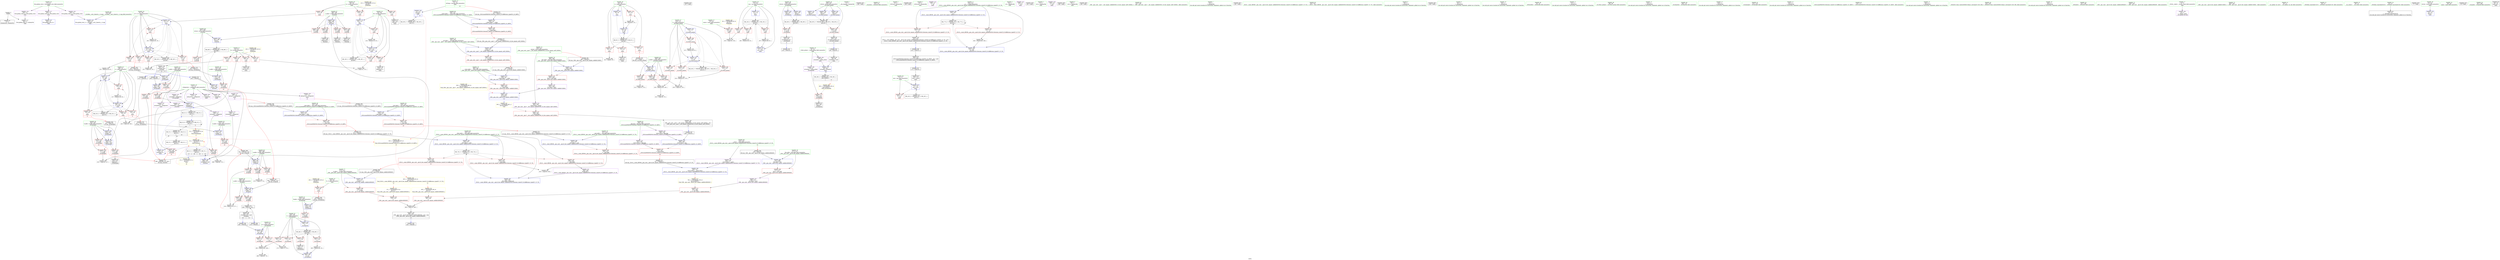 digraph "SVFG" {
	label="SVFG";

	Node0x55e33e9d65a0 [shape=record,color=grey,label="{NodeID: 0\nNullPtr}"];
	Node0x55e33e9d65a0 -> Node0x55e33ea00800[style=solid];
	Node0x55e33e9d65a0 -> Node0x55e33ea02940[style=solid];
	Node0x55e33ea01630 [shape=record,color=red,label="{NodeID: 194\n392\<--389\n\<--x.addr\n_ZL4rooti\n}"];
	Node0x55e33ea01630 -> Node0x55e33e9fdc90[style=solid];
	Node0x55e33e9fe7f0 [shape=record,color=purple,label="{NodeID: 111\n394\<--11\narrayidx\<--_ZL6parent\n_ZL4rooti\n}"];
	Node0x55e33e9fe7f0 -> Node0x55e33ea01970[style=solid];
	Node0x55e33e9fca30 [shape=record,color=green,label="{NodeID: 28\n55\<--56\ni\<--i_field_insensitive\nmain\n}"];
	Node0x55e33e9fca30 -> Node0x55e33ea041b0[style=solid];
	Node0x55e33e9fca30 -> Node0x55e33ea04280[style=solid];
	Node0x55e33e9fca30 -> Node0x55e33ea04350[style=solid];
	Node0x55e33e9fca30 -> Node0x55e33ea04420[style=solid];
	Node0x55e33e9fca30 -> Node0x55e33ea02b10[style=solid];
	Node0x55e33e9fca30 -> Node0x55e33ea02cb0[style=solid];
	Node0x55e33ea4da40 [shape=record,color=black,label="{NodeID: 554\n107 = PHI()\n}"];
	Node0x55e33ea07a00 [shape=record,color=grey,label="{NodeID: 388\n214 = cmp(213, 215, )\n}"];
	Node0x55e33ea02d80 [shape=record,color=blue,label="{NodeID: 222\n57\<--76\ncas\<--\nmain\n}"];
	Node0x55e33ea02d80 -> Node0x55e33ea27240[style=dashed];
	Node0x55e33ea04830 [shape=record,color=red,label="{NodeID: 139\n127\<--59\n\<--A\nmain\n}"];
	Node0x55e33ea04830 -> Node0x55e33ea030c0[style=solid];
	Node0x55e33e9ff290 [shape=record,color=green,label="{NodeID: 56\n304\<--305\nb.addr\<--b.addr_field_insensitive\n_ZL5mergeii\n}"];
	Node0x55e33e9ff290 -> Node0x55e33ea06a50[style=solid];
	Node0x55e33e9ff290 -> Node0x55e33ea06b20[style=solid];
	Node0x55e33e9ff290 -> Node0x55e33ea06bf0[style=solid];
	Node0x55e33e9ff290 -> Node0x55e33ea0c170[style=solid];
	Node0x55e33e9ff290 -> Node0x55e33ea0c310[style=solid];
	Node0x55e33ea4fc20 [shape=record,color=black,label="{NodeID: 582\n487 = PHI(461, )\n1st arg _ZN9__gnu_cxx5__ops16_Iter_equals_valIKiEC2ERS2_ }"];
	Node0x55e33ea4fc20 -> Node0x55e33ea0d4f0[style=solid];
	Node0x55e33ea29f40 [shape=record,color=black,label="{NodeID: 416\nMR_2V_2 = PHI(MR_2V_4, MR_2V_1, )\npts\{13 \}\n|{<s0>17|<s1>18|<s2>18|<s3>22}}"];
	Node0x55e33ea29f40:s0 -> Node0x55e33ea36600[style=dashed,color=blue];
	Node0x55e33ea29f40:s1 -> Node0x55e33ea0c3e0[style=dashed,color=blue];
	Node0x55e33ea29f40:s2 -> Node0x55e33ea29040[style=dashed,color=blue];
	Node0x55e33ea29f40:s3 -> Node0x55e33ea0cb30[style=dashed,color=blue];
	Node0x55e33ea0c310 [shape=record,color=blue,label="{NodeID: 250\n304\<--314\nb.addr\<--call1\n_ZL5mergeii\n}"];
	Node0x55e33ea0c310 -> Node0x55e33ea06b20[style=dashed];
	Node0x55e33ea0c310 -> Node0x55e33ea06bf0[style=dashed];
	Node0x55e33ea05ef0 [shape=record,color=red,label="{NodeID: 167\n297\<--249\n\<--retval\n_ZL5shareiii\n}"];
	Node0x55e33ea05ef0 -> Node0x55e33ea01220[style=solid];
	Node0x55e33ea00ad0 [shape=record,color=black,label="{NodeID: 84\n94\<--88\nfrombool\<--call1\nmain\n}"];
	Node0x55e33ea00ad0 -> Node0x55e33ea02be0[style=solid];
	Node0x55e33e9fa930 [shape=record,color=green,label="{NodeID: 1\n7\<--1\n__dso_handle\<--dummyObj\nGlob }"];
	Node0x55e33ea01700 [shape=record,color=red,label="{NodeID: 195\n398\<--389\n\<--x.addr\n_ZL4rooti\n}"];
	Node0x55e33ea01700 -> Node0x55e33ea0ca60[style=solid];
	Node0x55e33e9fe8c0 [shape=record,color=purple,label="{NodeID: 112\n403\<--11\narrayidx2\<--_ZL6parent\n_ZL4rooti\n}"];
	Node0x55e33e9fe8c0 -> Node0x55e33ea01a40[style=solid];
	Node0x55e33e9fcb00 [shape=record,color=green,label="{NodeID: 29\n57\<--58\ncas\<--cas_field_insensitive\nmain\n}"];
	Node0x55e33e9fcb00 -> Node0x55e33ea044f0[style=solid];
	Node0x55e33e9fcb00 -> Node0x55e33ea045c0[style=solid];
	Node0x55e33e9fcb00 -> Node0x55e33ea04690[style=solid];
	Node0x55e33e9fcb00 -> Node0x55e33ea02d80[style=solid];
	Node0x55e33e9fcb00 -> Node0x55e33ea0b470[style=solid];
	Node0x55e33ea4db10 [shape=record,color=black,label="{NodeID: 555\n108 = PHI()\n}"];
	Node0x55e33ea07b80 [shape=record,color=grey,label="{NodeID: 389\n286 = cmp(285, 76, )\n}"];
	Node0x55e33ea02e50 [shape=record,color=blue,label="{NodeID: 223\n65\<--110\ni8\<--\nmain\n}"];
	Node0x55e33ea02e50 -> Node0x55e33ea04de0[style=dashed];
	Node0x55e33ea02e50 -> Node0x55e33ea04eb0[style=dashed];
	Node0x55e33ea02e50 -> Node0x55e33ea04f80[style=dashed];
	Node0x55e33ea02e50 -> Node0x55e33ea02ff0[style=dashed];
	Node0x55e33ea02e50 -> Node0x55e33ea27740[style=dashed];
	Node0x55e33ea04900 [shape=record,color=red,label="{NodeID: 140\n165\<--59\n\<--A\nmain\n}"];
	Node0x55e33ea04900 -> Node0x55e33ea00d40[style=solid];
	Node0x55e33e9ff360 [shape=record,color=green,label="{NodeID: 57\n310\<--311\n_ZL4rooti\<--_ZL4rooti_field_insensitive\n}"];
	Node0x55e33ea4fd60 [shape=record,color=black,label="{NodeID: 583\n300 = PHI(149, )\n0th arg _ZL5mergeii }"];
	Node0x55e33ea4fd60 -> Node0x55e33ea0c0a0[style=solid];
	Node0x55e33ea2a440 [shape=record,color=black,label="{NodeID: 417\nMR_69V_3 = PHI(MR_69V_4, MR_69V_2, )\npts\{388 \}\n}"];
	Node0x55e33ea2a440 -> Node0x55e33ea01560[style=dashed];
	Node0x55e33ea0c3e0 [shape=record,color=blue,label="{NodeID: 251\n324\<--321\narrayidx\<--\n_ZL5mergeii\n}"];
	Node0x55e33ea0c3e0 -> Node0x55e33ea29040[style=dashed];
	Node0x55e33ea05fc0 [shape=record,color=red,label="{NodeID: 168\n264\<--251\n\<--a.addr\n_ZL5shareiii\n|{<s0>16}}"];
	Node0x55e33ea05fc0:s0 -> Node0x55e33ea50260[style=solid,color=red];
	Node0x55e33ea00ba0 [shape=record,color=black,label="{NodeID: 85\n92\<--91\nidxprom\<--\nmain\n}"];
	Node0x55e33e9fa9c0 [shape=record,color=green,label="{NodeID: 2\n8\<--1\n_ZSt3cin\<--dummyObj\nGlob }"];
	Node0x55e33ea017d0 [shape=record,color=red,label="{NodeID: 196\n401\<--389\n\<--x.addr\n_ZL4rooti\n}"];
	Node0x55e33ea017d0 -> Node0x55e33e9fdd60[style=solid];
	Node0x55e33e9fe990 [shape=record,color=purple,label="{NodeID: 113\n408\<--11\narrayidx4\<--_ZL6parent\n_ZL4rooti\n}"];
	Node0x55e33e9fe990 -> Node0x55e33ea0cb30[style=solid];
	Node0x55e33e9fcbd0 [shape=record,color=green,label="{NodeID: 30\n59\<--60\nA\<--A_field_insensitive\nmain\n}"];
	Node0x55e33e9fcbd0 -> Node0x55e33ea04760[style=solid];
	Node0x55e33e9fcbd0 -> Node0x55e33ea04830[style=solid];
	Node0x55e33e9fcbd0 -> Node0x55e33ea04900[style=solid];
	Node0x55e33ea4dc10 [shape=record,color=black,label="{NodeID: 556\n109 = PHI()\n}"];
	Node0x55e33ea31660 [shape=record,color=yellow,style=double,label="{NodeID: 473\n2V_1 = ENCHI(MR_2V_0)\npts\{13 \}\nFun[_ZN9__gnu_cxx5__ops16_Iter_equals_valIKiEclIPiEEbT_]}"];
	Node0x55e33ea31660 -> Node0x55e33ea02330[style=dashed];
	Node0x55e33ea07d00 [shape=record,color=grey,label="{NodeID: 390\n84 = cmp(83, 85, )\n}"];
	Node0x55e33ea02f20 [shape=record,color=blue,label="{NodeID: 224\n119\<--121\narrayidx13\<--\nmain\n}"];
	Node0x55e33ea02f20 -> Node0x55e33ea02f20[style=dashed];
	Node0x55e33ea02f20 -> Node0x55e33ea2b840[style=dashed];
	Node0x55e33ea049d0 [shape=record,color=red,label="{NodeID: 141\n114\<--61\n\<--B\nmain\n}"];
	Node0x55e33ea049d0 -> Node0x55e33ea08900[style=solid];
	Node0x55e33e9ff460 [shape=record,color=green,label="{NodeID: 58\n332\<--333\n__first.addr\<--__first.addr_field_insensitive\n_ZSt5countIPiiENSt15iterator_traitsIT_E15difference_typeES2_S2_RKT0_\n}"];
	Node0x55e33e9ff460 -> Node0x55e33ea06cc0[style=solid];
	Node0x55e33e9ff460 -> Node0x55e33ea0c4b0[style=solid];
	Node0x55e33ea4fea0 [shape=record,color=black,label="{NodeID: 584\n301 = PHI(150, )\n1st arg _ZL5mergeii }"];
	Node0x55e33ea4fea0 -> Node0x55e33ea0c170[style=solid];
	Node0x55e33ea0c4b0 [shape=record,color=blue,label="{NodeID: 252\n332\<--329\n__first.addr\<--__first\n_ZSt5countIPiiENSt15iterator_traitsIT_E15difference_typeES2_S2_RKT0_\n}"];
	Node0x55e33ea0c4b0 -> Node0x55e33ea06cc0[style=dashed];
	Node0x55e33ea06090 [shape=record,color=red,label="{NodeID: 169\n265\<--253\n\<--b.addr\n_ZL5shareiii\n|{<s0>16}}"];
	Node0x55e33ea06090:s0 -> Node0x55e33ea50470[style=solid,color=red];
	Node0x55e33ea00c70 [shape=record,color=black,label="{NodeID: 86\n118\<--117\nidxprom12\<--\nmain\n}"];
	Node0x55e33e9fac70 [shape=record,color=green,label="{NodeID: 3\n14\<--1\n_ZSt4cout\<--dummyObj\nGlob }"];
	Node0x55e33ea250b0 [shape=record,color=yellow,style=double,label="{NodeID: 446\n62V_1 = ENCHI(MR_62V_0)\npts\{13 74 \}\nFun[_ZSt5countIPiiENSt15iterator_traitsIT_E15difference_typeES2_S2_RKT0_]|{<s0>20}}"];
	Node0x55e33ea250b0:s0 -> Node0x55e33ea304d0[style=dashed,color=red];
	Node0x55e33ea018a0 [shape=record,color=red,label="{NodeID: 197\n406\<--389\n\<--x.addr\n_ZL4rooti\n}"];
	Node0x55e33ea018a0 -> Node0x55e33e9fde30[style=solid];
	Node0x55e33e9fea60 [shape=record,color=purple,label="{NodeID: 114\n180\<--15\n\<--.str\nmain\n}"];
	Node0x55e33e9fcca0 [shape=record,color=green,label="{NodeID: 31\n61\<--62\nB\<--B_field_insensitive\nmain\n}"];
	Node0x55e33e9fcca0 -> Node0x55e33ea049d0[style=solid];
	Node0x55e33e9fcca0 -> Node0x55e33ea04aa0[style=solid];
	Node0x55e33e9fcca0 -> Node0x55e33ea04b70[style=solid];
	Node0x55e33e9fcca0 -> Node0x55e33ea04c40[style=solid];
	Node0x55e33ea4dce0 [shape=record,color=black,label="{NodeID: 557\n175 = PHI(328, )\n}"];
	Node0x55e33ea4dce0 -> Node0x55e33ea00ee0[style=solid];
	Node0x55e33ea31770 [shape=record,color=yellow,style=double,label="{NodeID: 474\n26V_1 = ENCHI(MR_26V_0)\npts\{74 \}\nFun[_ZN9__gnu_cxx5__ops16_Iter_equals_valIKiEclIPiEEbT_]}"];
	Node0x55e33ea31770 -> Node0x55e33ea024d0[style=dashed];
	Node0x55e33ea07e80 [shape=record,color=grey,label="{NodeID: 391\n373 = cmp(372, 76, )\n}"];
	Node0x55e33ea02ff0 [shape=record,color=blue,label="{NodeID: 225\n65\<--124\ni8\<--inc15\nmain\n}"];
	Node0x55e33ea02ff0 -> Node0x55e33ea04de0[style=dashed];
	Node0x55e33ea02ff0 -> Node0x55e33ea04eb0[style=dashed];
	Node0x55e33ea02ff0 -> Node0x55e33ea04f80[style=dashed];
	Node0x55e33ea02ff0 -> Node0x55e33ea02ff0[style=dashed];
	Node0x55e33ea02ff0 -> Node0x55e33ea27740[style=dashed];
	Node0x55e33ea04aa0 [shape=record,color=red,label="{NodeID: 142\n131\<--61\n\<--B\nmain\n}"];
	Node0x55e33ea04aa0 -> Node0x55e33ea08600[style=solid];
	Node0x55e33e9ff530 [shape=record,color=green,label="{NodeID: 59\n334\<--335\n__last.addr\<--__last.addr_field_insensitive\n_ZSt5countIPiiENSt15iterator_traitsIT_E15difference_typeES2_S2_RKT0_\n}"];
	Node0x55e33e9ff530 -> Node0x55e33ea06d90[style=solid];
	Node0x55e33e9ff530 -> Node0x55e33ea0c580[style=solid];
	Node0x55e33ea4ffe0 [shape=record,color=black,label="{NodeID: 585\n469 = PHI(418, )\n0th arg _ZN9__gnu_cxx5__ops16_Iter_equals_valIKiEclIPiEEbT_ }"];
	Node0x55e33ea4ffe0 -> Node0x55e33ea0d280[style=solid];
	Node0x55e33ea0c580 [shape=record,color=blue,label="{NodeID: 253\n334\<--330\n__last.addr\<--__last\n_ZSt5countIPiiENSt15iterator_traitsIT_E15difference_typeES2_S2_RKT0_\n}"];
	Node0x55e33ea0c580 -> Node0x55e33ea06d90[style=dashed];
	Node0x55e33ea06160 [shape=record,color=red,label="{NodeID: 170\n270\<--255\n\<--P.addr\n_ZL5shareiii\n}"];
	Node0x55e33ea06160 -> Node0x55e33ea0bd60[style=solid];
	Node0x55e33ea00d40 [shape=record,color=black,label="{NodeID: 87\n166\<--165\nidx.ext\<--\nmain\n}"];
	Node0x55e33e9fad00 [shape=record,color=green,label="{NodeID: 4\n15\<--1\n.str\<--dummyObj\nGlob }"];
	Node0x55e33ea25190 [shape=record,color=yellow,style=double,label="{NodeID: 447\n2V_1 = ENCHI(MR_2V_0)\npts\{13 \}\nFun[_ZL4rooti]|{|<s3>22}}"];
	Node0x55e33ea25190 -> Node0x55e33ea01970[style=dashed];
	Node0x55e33ea25190 -> Node0x55e33ea01a40[style=dashed];
	Node0x55e33ea25190 -> Node0x55e33ea29f40[style=dashed];
	Node0x55e33ea25190:s3 -> Node0x55e33ea25190[style=dashed,color=red];
	Node0x55e33ea01970 [shape=record,color=red,label="{NodeID: 198\n395\<--394\n\<--arrayidx\n_ZL4rooti\n}"];
	Node0x55e33ea01970 -> Node0x55e33ea07580[style=solid];
	Node0x55e33e9feb30 [shape=record,color=purple,label="{NodeID: 115\n189\<--17\n\<--.str.1\nmain\n}"];
	Node0x55e33e9fcd70 [shape=record,color=green,label="{NodeID: 32\n63\<--64\nP\<--P_field_insensitive\nmain\n}"];
	Node0x55e33e9fcd70 -> Node0x55e33ea04d10[style=solid];
	Node0x55e33ea4dee0 [shape=record,color=black,label="{NodeID: 558\n181 = PHI()\n}"];
	Node0x55e33ea08000 [shape=record,color=grey,label="{NodeID: 392\n435 = cmp(433, 434, )\n}"];
	Node0x55e33ea030c0 [shape=record,color=blue,label="{NodeID: 226\n67\<--127\ni17\<--\nmain\n}"];
	Node0x55e33ea030c0 -> Node0x55e33ea05050[style=dashed];
	Node0x55e33ea030c0 -> Node0x55e33ea05120[style=dashed];
	Node0x55e33ea030c0 -> Node0x55e33ea051f0[style=dashed];
	Node0x55e33ea030c0 -> Node0x55e33ea052c0[style=dashed];
	Node0x55e33ea030c0 -> Node0x55e33ea05390[style=dashed];
	Node0x55e33ea030c0 -> Node0x55e33ea03330[style=dashed];
	Node0x55e33ea030c0 -> Node0x55e33ea27c40[style=dashed];
	Node0x55e33ea04b70 [shape=record,color=red,label="{NodeID: 143\n139\<--61\n\<--B\nmain\n}"];
	Node0x55e33ea04b70 -> Node0x55e33ea07700[style=solid];
	Node0x55e33e9ff600 [shape=record,color=green,label="{NodeID: 60\n336\<--337\n__value.addr\<--__value.addr_field_insensitive\n_ZSt5countIPiiENSt15iterator_traitsIT_E15difference_typeES2_S2_RKT0_\n}"];
	Node0x55e33e9ff600 -> Node0x55e33ea06e60[style=solid];
	Node0x55e33e9ff600 -> Node0x55e33ea0c650[style=solid];
	Node0x55e33ea50120 [shape=record,color=black,label="{NodeID: 586\n470 = PHI(437, )\n1st arg _ZN9__gnu_cxx5__ops16_Iter_equals_valIKiEclIPiEEbT_ }"];
	Node0x55e33ea50120 -> Node0x55e33ea0d350[style=solid];
	Node0x55e33ea2b340 [shape=record,color=black,label="{NodeID: 420\nMR_36V_3 = PHI(MR_36V_4, MR_36V_2, )\npts\{250 \}\n}"];
	Node0x55e33ea2b340 -> Node0x55e33ea05ef0[style=dashed];
	Node0x55e33ea0c650 [shape=record,color=blue,label="{NodeID: 254\n336\<--331\n__value.addr\<--__value\n_ZSt5countIPiiENSt15iterator_traitsIT_E15difference_typeES2_S2_RKT0_\n}"];
	Node0x55e33ea0c650 -> Node0x55e33ea06e60[style=dashed];
	Node0x55e33ea06230 [shape=record,color=red,label="{NodeID: 171\n274\<--257\n\<--g\n_ZL5shareiii\n}"];
	Node0x55e33ea06230 -> Node0x55e33ea08300[style=solid];
	Node0x55e33ea00e10 [shape=record,color=black,label="{NodeID: 88\n170\<--169\nidx.ext31\<--\nmain\n}"];
	Node0x55e33e9fad90 [shape=record,color=green,label="{NodeID: 5\n17\<--1\n.str.1\<--dummyObj\nGlob }"];
	Node0x55e33ea01a40 [shape=record,color=red,label="{NodeID: 199\n404\<--403\n\<--arrayidx2\n_ZL4rooti\n|{<s0>22}}"];
	Node0x55e33ea01a40:s0 -> Node0x55e33ea4ef80[style=solid,color=red];
	Node0x55e33ea034f0 [shape=record,color=purple,label="{NodeID: 116\n193\<--19\n\<--.str.2\nmain\n}"];
	Node0x55e33e9fce40 [shape=record,color=green,label="{NodeID: 33\n65\<--66\ni8\<--i8_field_insensitive\nmain\n}"];
	Node0x55e33e9fce40 -> Node0x55e33ea04de0[style=solid];
	Node0x55e33e9fce40 -> Node0x55e33ea04eb0[style=solid];
	Node0x55e33e9fce40 -> Node0x55e33ea04f80[style=solid];
	Node0x55e33e9fce40 -> Node0x55e33ea02e50[style=solid];
	Node0x55e33e9fce40 -> Node0x55e33ea02ff0[style=solid];
	Node0x55e33ea4dfb0 [shape=record,color=black,label="{NodeID: 559\n186 = PHI()\n}"];
	Node0x55e33ea08180 [shape=record,color=grey,label="{NodeID: 393\n318 = cmp(316, 317, )\n}"];
	Node0x55e33ea03190 [shape=record,color=blue,label="{NodeID: 227\n69\<--135\nj\<--add\nmain\n}"];
	Node0x55e33ea03190 -> Node0x55e33ea05460[style=dashed];
	Node0x55e33ea03190 -> Node0x55e33ea05530[style=dashed];
	Node0x55e33ea03190 -> Node0x55e33ea05600[style=dashed];
	Node0x55e33ea03190 -> Node0x55e33ea056d0[style=dashed];
	Node0x55e33ea03190 -> Node0x55e33ea03190[style=dashed];
	Node0x55e33ea03190 -> Node0x55e33ea03260[style=dashed];
	Node0x55e33ea03190 -> Node0x55e33ea28140[style=dashed];
	Node0x55e33ea04c40 [shape=record,color=red,label="{NodeID: 144\n169\<--61\n\<--B\nmain\n}"];
	Node0x55e33ea04c40 -> Node0x55e33ea00e10[style=solid];
	Node0x55e33e9ff6d0 [shape=record,color=green,label="{NodeID: 61\n338\<--339\nagg.tmp\<--agg.tmp_field_insensitive\n_ZSt5countIPiiENSt15iterator_traitsIT_E15difference_typeES2_S2_RKT0_\n}"];
	Node0x55e33e9ff6d0 -> Node0x55e33ea038c0[style=solid];
	Node0x55e33e9ff6d0 -> Node0x55e33ea03990[style=solid];
	Node0x55e33ea50260 [shape=record,color=black,label="{NodeID: 587\n364 = PHI(264, 375, )\n0th arg _ZL3gcdii }"];
	Node0x55e33ea50260 -> Node0x55e33ea0c7f0[style=solid];
	Node0x55e33ea2b840 [shape=record,color=black,label="{NodeID: 421\nMR_2V_5 = PHI(MR_2V_6, MR_2V_3, )\npts\{13 \}\n|{|<s2>10}}"];
	Node0x55e33ea2b840 -> Node0x55e33ea26d40[style=dashed];
	Node0x55e33ea2b840 -> Node0x55e33ea2d140[style=dashed];
	Node0x55e33ea2b840:s2 -> Node0x55e33ea250b0[style=dashed,color=red];
	Node0x55e33ea0c720 [shape=record,color=blue,label="{NodeID: 255\n349\<--346\ncoerce.dive\<--call\n_ZSt5countIPiiENSt15iterator_traitsIT_E15difference_typeES2_S2_RKT0_\n}"];
	Node0x55e33ea0c720 -> Node0x55e33ea06f30[style=dashed];
	Node0x55e33ea06300 [shape=record,color=red,label="{NodeID: 172\n283\<--257\n\<--g\n_ZL5shareiii\n}"];
	Node0x55e33ea06300 -> Node0x55e33ea13650[style=solid];
	Node0x55e33ea00ee0 [shape=record,color=black,label="{NodeID: 89\n178\<--175\nconv\<--call34\nmain\n}"];
	Node0x55e33ea00ee0 -> Node0x55e33ea0b3a0[style=solid];
	Node0x55e33e9fae20 [shape=record,color=green,label="{NodeID: 6\n19\<--1\n.str.2\<--dummyObj\nGlob }"];
	Node0x55e33ea01b10 [shape=record,color=red,label="{NodeID: 200\n433\<--420\n\<--__first.addr\n_ZSt10__count_ifIPiN9__gnu_cxx5__ops16_Iter_equals_valIKiEEENSt15iterator_traitsIT_E15difference_typeES7_S7_T0_\n}"];
	Node0x55e33ea01b10 -> Node0x55e33ea08000[style=solid];
	Node0x55e33ea035c0 [shape=record,color=purple,label="{NodeID: 117\n503\<--21\nllvm.global_ctors_0\<--llvm.global_ctors\nGlob }"];
	Node0x55e33ea035c0 -> Node0x55e33ea02740[style=solid];
	Node0x55e33e9fcf10 [shape=record,color=green,label="{NodeID: 34\n67\<--68\ni17\<--i17_field_insensitive\nmain\n}"];
	Node0x55e33e9fcf10 -> Node0x55e33ea05050[style=solid];
	Node0x55e33e9fcf10 -> Node0x55e33ea05120[style=solid];
	Node0x55e33e9fcf10 -> Node0x55e33ea051f0[style=solid];
	Node0x55e33e9fcf10 -> Node0x55e33ea052c0[style=solid];
	Node0x55e33e9fcf10 -> Node0x55e33ea05390[style=solid];
	Node0x55e33e9fcf10 -> Node0x55e33ea030c0[style=solid];
	Node0x55e33e9fcf10 -> Node0x55e33ea03330[style=solid];
	Node0x55e33ea4e080 [shape=record,color=black,label="{NodeID: 560\n190 = PHI()\n}"];
	Node0x55e33ea31a10 [shape=record,color=yellow,style=double,label="{NodeID: 477\n79V_1 = ENCHI(MR_79V_0)\npts\{4190000 \}\nFun[_ZN9__gnu_cxx5__ops16_Iter_equals_valIKiEclIPiEEbT_]}"];
	Node0x55e33ea31a10 -> Node0x55e33ea02400[style=dashed];
	Node0x55e33ea08300 [shape=record,color=grey,label="{NodeID: 394\n275 = cmp(273, 274, )\n}"];
	Node0x55e33ea03260 [shape=record,color=blue,label="{NodeID: 228\n69\<--157\nj\<--inc26\nmain\n}"];
	Node0x55e33ea03260 -> Node0x55e33ea05460[style=dashed];
	Node0x55e33ea03260 -> Node0x55e33ea05530[style=dashed];
	Node0x55e33ea03260 -> Node0x55e33ea05600[style=dashed];
	Node0x55e33ea03260 -> Node0x55e33ea056d0[style=dashed];
	Node0x55e33ea03260 -> Node0x55e33ea03190[style=dashed];
	Node0x55e33ea03260 -> Node0x55e33ea03260[style=dashed];
	Node0x55e33ea03260 -> Node0x55e33ea28140[style=dashed];
	Node0x55e33ea04d10 [shape=record,color=red,label="{NodeID: 145\n144\<--63\n\<--P\nmain\n|{<s0>8}}"];
	Node0x55e33ea04d10:s0 -> Node0x55e33ea4f9a0[style=solid,color=red];
	Node0x55e33e9ff7a0 [shape=record,color=green,label="{NodeID: 62\n347\<--348\n_ZN9__gnu_cxx5__ops17__iter_equals_valIKiEENS0_16_Iter_equals_valIT_EERS4_\<--_ZN9__gnu_cxx5__ops17__iter_equals_valIKiEENS0_16_Iter_equals_valIT_EERS4__field_insensitive\n}"];
	Node0x55e33ea50470 [shape=record,color=black,label="{NodeID: 588\n365 = PHI(265, 378, )\n1st arg _ZL3gcdii }"];
	Node0x55e33ea50470 -> Node0x55e33ea0c8c0[style=solid];
	Node0x55e33ea0c7f0 [shape=record,color=blue,label="{NodeID: 256\n366\<--364\na.addr\<--a\n_ZL3gcdii\n}"];
	Node0x55e33ea0c7f0 -> Node0x55e33ea07000[style=dashed];
	Node0x55e33ea0c7f0 -> Node0x55e33ea070d0[style=dashed];
	Node0x55e33ea063d0 [shape=record,color=red,label="{NodeID: 173\n273\<--259\n\<--i\n_ZL5shareiii\n}"];
	Node0x55e33ea063d0 -> Node0x55e33ea08300[style=solid];
	Node0x55e33ea00fb0 [shape=record,color=black,label="{NodeID: 90\n204\<--243\n_ZL10test_primei_ret\<--\n_ZL10test_primei\n|{<s0>4}}"];
	Node0x55e33ea00fb0:s0 -> Node0x55e33ea4d630[style=solid,color=blue];
	Node0x55e33e9fb660 [shape=record,color=green,label="{NodeID: 7\n22\<--1\n\<--dummyObj\nCan only get source location for instruction, argument, global var or function.}"];
	Node0x55e33ea01be0 [shape=record,color=red,label="{NodeID: 201\n437\<--420\n\<--__first.addr\n_ZSt10__count_ifIPiN9__gnu_cxx5__ops16_Iter_equals_valIKiEEENSt15iterator_traitsIT_E15difference_typeES7_S7_T0_\n|{<s0>23}}"];
	Node0x55e33ea01be0:s0 -> Node0x55e33ea50120[style=solid,color=red];
	Node0x55e33ea036c0 [shape=record,color=purple,label="{NodeID: 118\n504\<--21\nllvm.global_ctors_1\<--llvm.global_ctors\nGlob }"];
	Node0x55e33ea036c0 -> Node0x55e33ea02840[style=solid];
	Node0x55e33e9fcfe0 [shape=record,color=green,label="{NodeID: 35\n69\<--70\nj\<--j_field_insensitive\nmain\n}"];
	Node0x55e33e9fcfe0 -> Node0x55e33ea05460[style=solid];
	Node0x55e33e9fcfe0 -> Node0x55e33ea05530[style=solid];
	Node0x55e33e9fcfe0 -> Node0x55e33ea05600[style=solid];
	Node0x55e33e9fcfe0 -> Node0x55e33ea056d0[style=solid];
	Node0x55e33e9fcfe0 -> Node0x55e33ea03190[style=solid];
	Node0x55e33e9fcfe0 -> Node0x55e33ea03260[style=solid];
	Node0x55e33ea4e150 [shape=record,color=black,label="{NodeID: 561\n192 = PHI()\n}"];
	Node0x55e33ea08480 [shape=record,color=grey,label="{NodeID: 395\n483 = cmp(479, 482, )\n}"];
	Node0x55e33ea08480 -> Node0x55e33e9fe170[style=solid];
	Node0x55e33ea03330 [shape=record,color=blue,label="{NodeID: 229\n67\<--162\ni17\<--inc29\nmain\n}"];
	Node0x55e33ea03330 -> Node0x55e33ea05050[style=dashed];
	Node0x55e33ea03330 -> Node0x55e33ea05120[style=dashed];
	Node0x55e33ea03330 -> Node0x55e33ea051f0[style=dashed];
	Node0x55e33ea03330 -> Node0x55e33ea052c0[style=dashed];
	Node0x55e33ea03330 -> Node0x55e33ea05390[style=dashed];
	Node0x55e33ea03330 -> Node0x55e33ea03330[style=dashed];
	Node0x55e33ea03330 -> Node0x55e33ea27c40[style=dashed];
	Node0x55e33ea04de0 [shape=record,color=red,label="{NodeID: 146\n113\<--65\n\<--i8\nmain\n}"];
	Node0x55e33ea04de0 -> Node0x55e33ea08900[style=solid];
	Node0x55e33e9ff8a0 [shape=record,color=green,label="{NodeID: 63\n354\<--355\n_ZSt10__count_ifIPiN9__gnu_cxx5__ops16_Iter_equals_valIKiEEENSt15iterator_traitsIT_E15difference_typeES7_S7_T0_\<--_ZSt10__count_ifIPiN9__gnu_cxx5__ops16_Iter_equals_valIKiEEENSt15iterator_traitsIT_E15difference_typeES7_S7_T0__field_insensitive\n}"];
	Node0x55e33ea0c8c0 [shape=record,color=blue,label="{NodeID: 257\n368\<--365\nb.addr\<--b\n_ZL3gcdii\n}"];
	Node0x55e33ea0c8c0 -> Node0x55e33ea071a0[style=dashed];
	Node0x55e33ea0c8c0 -> Node0x55e33ea07270[style=dashed];
	Node0x55e33ea0c8c0 -> Node0x55e33ea01490[style=dashed];
	Node0x55e33ea064a0 [shape=record,color=red,label="{NodeID: 174\n277\<--259\n\<--i\n_ZL5shareiii\n}"];
	Node0x55e33ea064a0 -> Node0x55e33ea01080[style=solid];
	Node0x55e33ea01080 [shape=record,color=black,label="{NodeID: 91\n278\<--277\nidxprom\<--\n_ZL5shareiii\n}"];
	Node0x55e33e9fb6f0 [shape=record,color=green,label="{NodeID: 8\n76\<--1\n\<--dummyObj\nCan only get source location for instruction, argument, global var or function.}"];
	Node0x55e33ea01cb0 [shape=record,color=red,label="{NodeID: 202\n448\<--420\n\<--__first.addr\n_ZSt10__count_ifIPiN9__gnu_cxx5__ops16_Iter_equals_valIKiEEENSt15iterator_traitsIT_E15difference_typeES7_S7_T0_\n}"];
	Node0x55e33ea01cb0 -> Node0x55e33ea03b30[style=solid];
	Node0x55e33ea037c0 [shape=record,color=purple,label="{NodeID: 119\n505\<--21\nllvm.global_ctors_2\<--llvm.global_ctors\nGlob }"];
	Node0x55e33ea037c0 -> Node0x55e33ea02940[style=solid];
	Node0x55e33e9fd0b0 [shape=record,color=green,label="{NodeID: 36\n71\<--72\nans\<--ans_field_insensitive\nmain\n}"];
	Node0x55e33e9fd0b0 -> Node0x55e33ea057a0[style=solid];
	Node0x55e33e9fd0b0 -> Node0x55e33ea0b3a0[style=solid];
	Node0x55e33ea4e250 [shape=record,color=black,label="{NodeID: 562\n194 = PHI()\n}"];
	Node0x55e33ea08600 [shape=record,color=grey,label="{NodeID: 396\n132 = cmp(130, 131, )\n}"];
	Node0x55e33ea03400 [shape=record,color=blue,label="{NodeID: 230\n73\<--121\nref.tmp\<--\nmain\n|{|<s1>10}}"];
	Node0x55e33ea03400 -> Node0x55e33ea28b40[style=dashed];
	Node0x55e33ea03400:s1 -> Node0x55e33ea250b0[style=dashed,color=red];
	Node0x55e33ea04eb0 [shape=record,color=red,label="{NodeID: 147\n117\<--65\n\<--i8\nmain\n}"];
	Node0x55e33ea04eb0 -> Node0x55e33ea00c70[style=solid];
	Node0x55e33e9ff9a0 [shape=record,color=green,label="{NodeID: 64\n366\<--367\na.addr\<--a.addr_field_insensitive\n_ZL3gcdii\n}"];
	Node0x55e33e9ff9a0 -> Node0x55e33ea07000[style=solid];
	Node0x55e33e9ff9a0 -> Node0x55e33ea070d0[style=solid];
	Node0x55e33e9ff9a0 -> Node0x55e33ea0c7f0[style=solid];
	Node0x55e33ea2c740 [shape=record,color=black,label="{NodeID: 424\nMR_77V_3 = PHI(MR_77V_5, MR_77V_2, )\npts\{425 \}\n}"];
	Node0x55e33ea2c740 -> Node0x55e33ea01e50[style=dashed];
	Node0x55e33ea2c740 -> Node0x55e33ea01f20[style=dashed];
	Node0x55e33ea2c740 -> Node0x55e33ea0d010[style=dashed];
	Node0x55e33ea2c740 -> Node0x55e33ea2c740[style=dashed];
	Node0x55e33ea0c990 [shape=record,color=blue,label="{NodeID: 258\n389\<--386\nx.addr\<--x\n_ZL4rooti\n}"];
	Node0x55e33ea0c990 -> Node0x55e33ea01630[style=dashed];
	Node0x55e33ea0c990 -> Node0x55e33ea01700[style=dashed];
	Node0x55e33ea0c990 -> Node0x55e33ea017d0[style=dashed];
	Node0x55e33ea0c990 -> Node0x55e33ea018a0[style=dashed];
	Node0x55e33ea06570 [shape=record,color=red,label="{NodeID: 175\n284\<--259\n\<--i\n_ZL5shareiii\n}"];
	Node0x55e33ea06570 -> Node0x55e33ea13650[style=solid];
	Node0x55e33ea01150 [shape=record,color=black,label="{NodeID: 92\n281\<--280\ntobool\<--\n_ZL5shareiii\n}"];
	Node0x55e33e9fb7b0 [shape=record,color=green,label="{NodeID: 9\n81\<--1\n\<--dummyObj\nCan only get source location for instruction, argument, global var or function.}"];
	Node0x55e33ea01d80 [shape=record,color=red,label="{NodeID: 203\n434\<--422\n\<--__last.addr\n_ZSt10__count_ifIPiN9__gnu_cxx5__ops16_Iter_equals_valIKiEEENSt15iterator_traitsIT_E15difference_typeES7_S7_T0_\n}"];
	Node0x55e33ea01d80 -> Node0x55e33ea08000[style=solid];
	Node0x55e33ea038c0 [shape=record,color=purple,label="{NodeID: 120\n349\<--338\ncoerce.dive\<--agg.tmp\n_ZSt5countIPiiENSt15iterator_traitsIT_E15difference_typeES2_S2_RKT0_\n}"];
	Node0x55e33ea038c0 -> Node0x55e33ea0c720[style=solid];
	Node0x55e33e9fd180 [shape=record,color=green,label="{NodeID: 37\n73\<--74\nref.tmp\<--ref.tmp_field_insensitive\nmain\n|{|<s1>10}}"];
	Node0x55e33e9fd180 -> Node0x55e33ea03400[style=solid];
	Node0x55e33e9fd180:s1 -> Node0x55e33ea4ee70[style=solid,color=red];
	Node0x55e33ea4e320 [shape=record,color=black,label="{NodeID: 563\n438 = PHI(468, )\n}"];
	Node0x55e33ea08780 [shape=record,color=grey,label="{NodeID: 397\n105 = cmp(103, 104, )\n}"];
	Node0x55e33ea0b3a0 [shape=record,color=blue,label="{NodeID: 231\n71\<--178\nans\<--conv\nmain\n}"];
	Node0x55e33ea0b3a0 -> Node0x55e33ea057a0[style=dashed];
	Node0x55e33ea0b3a0 -> Node0x55e33ea28640[style=dashed];
	Node0x55e33ea04f80 [shape=record,color=red,label="{NodeID: 148\n123\<--65\n\<--i8\nmain\n}"];
	Node0x55e33ea04f80 -> Node0x55e33ea13950[style=solid];
	Node0x55e33e9ffa70 [shape=record,color=green,label="{NodeID: 65\n368\<--369\nb.addr\<--b.addr_field_insensitive\n_ZL3gcdii\n}"];
	Node0x55e33e9ffa70 -> Node0x55e33ea071a0[style=solid];
	Node0x55e33e9ffa70 -> Node0x55e33ea07270[style=solid];
	Node0x55e33e9ffa70 -> Node0x55e33ea01490[style=solid];
	Node0x55e33e9ffa70 -> Node0x55e33ea0c8c0[style=solid];
	Node0x55e33ea2cc40 [shape=record,color=black,label="{NodeID: 425\nMR_73V_3 = PHI(MR_73V_4, MR_73V_2, )\npts\{421 \}\n}"];
	Node0x55e33ea2cc40 -> Node0x55e33ea01b10[style=dashed];
	Node0x55e33ea2cc40 -> Node0x55e33ea01be0[style=dashed];
	Node0x55e33ea2cc40 -> Node0x55e33ea01cb0[style=dashed];
	Node0x55e33ea2cc40 -> Node0x55e33ea0d0e0[style=dashed];
	Node0x55e33ea0ca60 [shape=record,color=blue,label="{NodeID: 259\n387\<--398\nretval\<--\n_ZL4rooti\n}"];
	Node0x55e33ea0ca60 -> Node0x55e33ea2a440[style=dashed];
	Node0x55e33ea06640 [shape=record,color=red,label="{NodeID: 176\n291\<--259\n\<--i\n_ZL5shareiii\n}"];
	Node0x55e33ea06640 -> Node0x55e33ea134d0[style=solid];
	Node0x55e33ea01220 [shape=record,color=black,label="{NodeID: 93\n245\<--297\n_ZL5shareiii_ret\<--\n_ZL5shareiii\n|{<s0>8}}"];
	Node0x55e33ea01220:s0 -> Node0x55e33ea4d930[style=solid,color=blue];
	Node0x55e33e9fb870 [shape=record,color=green,label="{NodeID: 10\n85\<--1\n\<--dummyObj\nCan only get source location for instruction, argument, global var or function.}"];
	Node0x55e33e5cebd0 [shape=record,color=black,label="{NodeID: 370\n383 = PHI(379, 381, )\n}"];
	Node0x55e33e5cebd0 -> Node0x55e33e9fdbc0[style=solid];
	Node0x55e33ea01e50 [shape=record,color=red,label="{NodeID: 204\n442\<--424\n\<--__n\n_ZSt10__count_ifIPiN9__gnu_cxx5__ops16_Iter_equals_valIKiEEENSt15iterator_traitsIT_E15difference_typeES7_S7_T0_\n}"];
	Node0x55e33ea01e50 -> Node0x55e33ea07400[style=solid];
	Node0x55e33ea03990 [shape=record,color=purple,label="{NodeID: 121\n351\<--338\ncoerce.dive1\<--agg.tmp\n_ZSt5countIPiiENSt15iterator_traitsIT_E15difference_typeES2_S2_RKT0_\n}"];
	Node0x55e33ea03990 -> Node0x55e33ea06f30[style=solid];
	Node0x55e33e9fd250 [shape=record,color=green,label="{NodeID: 38\n78\<--79\n_ZNSirsERi\<--_ZNSirsERi_field_insensitive\n}"];
	Node0x55e33ea4e490 [shape=record,color=black,label="{NodeID: 564\n266 = PHI(363, )\n}"];
	Node0x55e33ea4e490 -> Node0x55e33ea0bc90[style=solid];
	Node0x55e33ea08900 [shape=record,color=grey,label="{NodeID: 398\n115 = cmp(113, 114, )\n}"];
	Node0x55e33ea0b470 [shape=record,color=blue,label="{NodeID: 232\n57\<--197\ncas\<--inc42\nmain\n}"];
	Node0x55e33ea0b470 -> Node0x55e33ea27240[style=dashed];
	Node0x55e33ea05050 [shape=record,color=red,label="{NodeID: 149\n130\<--67\n\<--i17\nmain\n}"];
	Node0x55e33ea05050 -> Node0x55e33ea08600[style=solid];
	Node0x55e33e9ffb40 [shape=record,color=green,label="{NodeID: 66\n387\<--388\nretval\<--retval_field_insensitive\n_ZL4rooti\n}"];
	Node0x55e33e9ffb40 -> Node0x55e33ea01560[style=solid];
	Node0x55e33e9ffb40 -> Node0x55e33ea0ca60[style=solid];
	Node0x55e33e9ffb40 -> Node0x55e33ea0cc00[style=solid];
	Node0x55e33ea2d140 [shape=record,color=black,label="{NodeID: 426\nMR_2V_6 = PHI(MR_2V_8, MR_2V_5, )\npts\{13 \}\n|{|<s2>9}}"];
	Node0x55e33ea2d140 -> Node0x55e33ea2b840[style=dashed];
	Node0x55e33ea2d140 -> Node0x55e33ea2d140[style=dashed];
	Node0x55e33ea2d140:s2 -> Node0x55e33ea31390[style=dashed,color=red];
	Node0x55e33ea0cb30 [shape=record,color=blue,label="{NodeID: 260\n408\<--405\narrayidx4\<--call\n_ZL4rooti\n}"];
	Node0x55e33ea0cb30 -> Node0x55e33ea29f40[style=dashed];
	Node0x55e33ea06710 [shape=record,color=red,label="{NodeID: 177\n280\<--279\n\<--arrayidx\n_ZL5shareiii\n}"];
	Node0x55e33ea06710 -> Node0x55e33ea01150[style=solid];
	Node0x55e33ea012f0 [shape=record,color=black,label="{NodeID: 94\n323\<--322\nidxprom\<--\n_ZL5mergeii\n}"];
	Node0x55e33e9fb970 [shape=record,color=green,label="{NodeID: 11\n121\<--1\n\<--dummyObj\nCan only get source location for instruction, argument, global var or function.}"];
	Node0x55e33ea304d0 [shape=record,color=yellow,style=double,label="{NodeID: 454\n62V_1 = ENCHI(MR_62V_0)\npts\{13 74 \}\nFun[_ZSt10__count_ifIPiN9__gnu_cxx5__ops16_Iter_equals_valIKiEEENSt15iterator_traitsIT_E15difference_typeES7_S7_T0_]|{<s0>23|<s1>23}}"];
	Node0x55e33ea304d0:s0 -> Node0x55e33ea31660[style=dashed,color=red];
	Node0x55e33ea304d0:s1 -> Node0x55e33ea31770[style=dashed,color=red];
	Node0x55e33ea12bd0 [shape=record,color=grey,label="{NodeID: 371\n157 = Binary(156, 81, )\n}"];
	Node0x55e33ea12bd0 -> Node0x55e33ea03260[style=solid];
	Node0x55e33ea01f20 [shape=record,color=red,label="{NodeID: 205\n452\<--424\n\<--__n\n_ZSt10__count_ifIPiN9__gnu_cxx5__ops16_Iter_equals_valIKiEEENSt15iterator_traitsIT_E15difference_typeES7_S7_T0_\n}"];
	Node0x55e33ea01f20 -> Node0x55e33e9fdfd0[style=solid];
	Node0x55e33ea03a60 [shape=record,color=purple,label="{NodeID: 122\n426\<--418\ncoerce.dive\<--__pred\n_ZSt10__count_ifIPiN9__gnu_cxx5__ops16_Iter_equals_valIKiEEENSt15iterator_traitsIT_E15difference_typeES7_S7_T0_\n}"];
	Node0x55e33ea03a60 -> Node0x55e33ea0ccd0[style=solid];
	Node0x55e33e9fd350 [shape=record,color=green,label="{NodeID: 39\n89\<--90\n_ZL10test_primei\<--_ZL10test_primei_field_insensitive\n}"];
	Node0x55e33ea4e660 [shape=record,color=black,label="{NodeID: 565\n309 = PHI(385, )\n}"];
	Node0x55e33ea4e660 -> Node0x55e33ea0c240[style=solid];
	Node0x55e33ea08a80 [shape=record,color=grey,label="{NodeID: 399\n226 = cmp(224, 225, )\n}"];
	Node0x55e33ea0b540 [shape=record,color=blue,label="{NodeID: 233\n208\<--205\np.addr\<--p\n_ZL10test_primei\n}"];
	Node0x55e33ea0b540 -> Node0x55e33ea05940[style=dashed];
	Node0x55e33ea0b540 -> Node0x55e33ea05a10[style=dashed];
	Node0x55e33ea0b540 -> Node0x55e33ea05ae0[style=dashed];
	Node0x55e33ea05120 [shape=record,color=red,label="{NodeID: 150\n134\<--67\n\<--i17\nmain\n}"];
	Node0x55e33ea05120 -> Node0x55e33ea137d0[style=solid];
	Node0x55e33e9ffc10 [shape=record,color=green,label="{NodeID: 67\n389\<--390\nx.addr\<--x.addr_field_insensitive\n_ZL4rooti\n}"];
	Node0x55e33e9ffc10 -> Node0x55e33ea01630[style=solid];
	Node0x55e33e9ffc10 -> Node0x55e33ea01700[style=solid];
	Node0x55e33e9ffc10 -> Node0x55e33ea017d0[style=solid];
	Node0x55e33e9ffc10 -> Node0x55e33ea018a0[style=solid];
	Node0x55e33e9ffc10 -> Node0x55e33ea0c990[style=solid];
	Node0x55e33ea0cc00 [shape=record,color=blue,label="{NodeID: 261\n387\<--405\nretval\<--call\n_ZL4rooti\n}"];
	Node0x55e33ea0cc00 -> Node0x55e33ea2a440[style=dashed];
	Node0x55e33ea067e0 [shape=record,color=red,label="{NodeID: 178\n308\<--302\n\<--a.addr\n_ZL5mergeii\n|{<s0>17}}"];
	Node0x55e33ea067e0:s0 -> Node0x55e33ea4ef80[style=solid,color=red];
	Node0x55e33ea013c0 [shape=record,color=black,label="{NodeID: 95\n328\<--353\n_ZSt5countIPiiENSt15iterator_traitsIT_E15difference_typeES2_S2_RKT0__ret\<--call2\n_ZSt5countIPiiENSt15iterator_traitsIT_E15difference_typeES2_S2_RKT0_\n|{<s0>10}}"];
	Node0x55e33ea013c0:s0 -> Node0x55e33ea4dce0[style=solid,color=blue];
	Node0x55e33e9fba70 [shape=record,color=green,label="{NodeID: 12\n215\<--1\n\<--dummyObj\nCan only get source location for instruction, argument, global var or function.}"];
	Node0x55e33ea12d50 [shape=record,color=grey,label="{NodeID: 372\n197 = Binary(196, 81, )\n}"];
	Node0x55e33ea12d50 -> Node0x55e33ea0b470[style=solid];
	Node0x55e33ea01ff0 [shape=record,color=red,label="{NodeID: 206\n461\<--458\n\<--__val.addr\n_ZN9__gnu_cxx5__ops17__iter_equals_valIKiEENS0_16_Iter_equals_valIT_EERS4_\n|{<s0>24}}"];
	Node0x55e33ea01ff0:s0 -> Node0x55e33ea4fc20[style=solid,color=red];
	Node0x55e33ea03b30 [shape=record,color=purple,label="{NodeID: 123\n449\<--448\nincdec.ptr\<--\n_ZSt10__count_ifIPiN9__gnu_cxx5__ops16_Iter_equals_valIKiEEENSt15iterator_traitsIT_E15difference_typeES7_S7_T0_\n}"];
	Node0x55e33ea03b30 -> Node0x55e33ea0d0e0[style=solid];
	Node0x55e33e9fd450 [shape=record,color=green,label="{NodeID: 40\n146\<--147\n_ZL5shareiii\<--_ZL5shareiii_field_insensitive\n}"];
	Node0x55e33ea4e7a0 [shape=record,color=black,label="{NodeID: 566\n314 = PHI(385, )\n}"];
	Node0x55e33ea4e7a0 -> Node0x55e33ea0c310[style=solid];
	Node0x55e33ea0b610 [shape=record,color=blue,label="{NodeID: 234\n206\<--218\nretval\<--\n_ZL10test_primei\n}"];
	Node0x55e33ea0b610 -> Node0x55e33ea25940[style=dashed];
	Node0x55e33ea051f0 [shape=record,color=red,label="{NodeID: 151\n142\<--67\n\<--i17\nmain\n|{<s0>8}}"];
	Node0x55e33ea051f0:s0 -> Node0x55e33ea4f750[style=solid,color=red];
	Node0x55e33e9ffce0 [shape=record,color=green,label="{NodeID: 68\n418\<--419\n__pred\<--__pred_field_insensitive\n_ZSt10__count_ifIPiN9__gnu_cxx5__ops16_Iter_equals_valIKiEEENSt15iterator_traitsIT_E15difference_typeES7_S7_T0_\n|{|<s1>23}}"];
	Node0x55e33e9ffce0 -> Node0x55e33ea03a60[style=solid];
	Node0x55e33e9ffce0:s1 -> Node0x55e33ea4ffe0[style=solid,color=red];
	Node0x55e33ea0ccd0 [shape=record,color=blue,label="{NodeID: 262\n426\<--417\ncoerce.dive\<--__pred.coerce\n_ZSt10__count_ifIPiN9__gnu_cxx5__ops16_Iter_equals_valIKiEEENSt15iterator_traitsIT_E15difference_typeES7_S7_T0_\n|{<s0>23}}"];
	Node0x55e33ea0ccd0:s0 -> Node0x55e33ea31a10[style=dashed,color=red];
	Node0x55e33ea068b0 [shape=record,color=red,label="{NodeID: 179\n316\<--302\n\<--a.addr\n_ZL5mergeii\n}"];
	Node0x55e33ea068b0 -> Node0x55e33ea08180[style=solid];
	Node0x55e33e9fdbc0 [shape=record,color=black,label="{NodeID: 96\n363\<--383\n_ZL3gcdii_ret\<--cond\n_ZL3gcdii\n|{<s0>16|<s1>21}}"];
	Node0x55e33e9fdbc0:s0 -> Node0x55e33ea4e490[style=solid,color=blue];
	Node0x55e33e9fdbc0:s1 -> Node0x55e33ea4eb60[style=solid,color=blue];
	Node0x55e33e9fbb90 [shape=record,color=green,label="{NodeID: 13\n218\<--1\n\<--dummyObj\nCan only get source location for instruction, argument, global var or function.}"];
	Node0x55e33ea12ed0 [shape=record,color=grey,label="{NodeID: 373\n185 = Binary(184, 81, )\n}"];
	Node0x55e33ea020c0 [shape=record,color=red,label="{NodeID: 207\n466\<--465\n\<--coerce.dive\n_ZN9__gnu_cxx5__ops17__iter_equals_valIKiEENS0_16_Iter_equals_valIT_EERS4_\n}"];
	Node0x55e33ea020c0 -> Node0x55e33e9fe0a0[style=solid];
	Node0x55e33ea03c00 [shape=record,color=purple,label="{NodeID: 124\n465\<--456\ncoerce.dive\<--retval\n_ZN9__gnu_cxx5__ops17__iter_equals_valIKiEENS0_16_Iter_equals_valIT_EERS4_\n}"];
	Node0x55e33ea03c00 -> Node0x55e33ea020c0[style=solid];
	Node0x55e33e9fd550 [shape=record,color=green,label="{NodeID: 41\n152\<--153\n_ZL5mergeii\<--_ZL5mergeii_field_insensitive\n}"];
	Node0x55e33ea4e8e0 [shape=record,color=black,label="{NodeID: 567\n346 = PHI(454, )\n}"];
	Node0x55e33ea4e8e0 -> Node0x55e33ea0c720[style=solid];
	Node0x55e33ea0b6e0 [shape=record,color=blue,label="{NodeID: 235\n210\<--215\ni\<--\n_ZL10test_primei\n}"];
	Node0x55e33ea0b6e0 -> Node0x55e33ea05bb0[style=dashed];
	Node0x55e33ea0b6e0 -> Node0x55e33ea05c80[style=dashed];
	Node0x55e33ea0b6e0 -> Node0x55e33ea05d50[style=dashed];
	Node0x55e33ea0b6e0 -> Node0x55e33ea05e20[style=dashed];
	Node0x55e33ea0b6e0 -> Node0x55e33ea0b880[style=dashed];
	Node0x55e33ea0b6e0 -> Node0x55e33ea25e40[style=dashed];
	Node0x55e33ea052c0 [shape=record,color=red,label="{NodeID: 152\n149\<--67\n\<--i17\nmain\n|{<s0>9}}"];
	Node0x55e33ea052c0:s0 -> Node0x55e33ea4fd60[style=solid,color=red];
	Node0x55e33e9ffdb0 [shape=record,color=green,label="{NodeID: 69\n420\<--421\n__first.addr\<--__first.addr_field_insensitive\n_ZSt10__count_ifIPiN9__gnu_cxx5__ops16_Iter_equals_valIKiEEENSt15iterator_traitsIT_E15difference_typeES7_S7_T0_\n}"];
	Node0x55e33e9ffdb0 -> Node0x55e33ea01b10[style=solid];
	Node0x55e33e9ffdb0 -> Node0x55e33ea01be0[style=solid];
	Node0x55e33e9ffdb0 -> Node0x55e33ea01cb0[style=solid];
	Node0x55e33e9ffdb0 -> Node0x55e33ea0cda0[style=solid];
	Node0x55e33e9ffdb0 -> Node0x55e33ea0d0e0[style=solid];
	Node0x55e33ea0cda0 [shape=record,color=blue,label="{NodeID: 263\n420\<--415\n__first.addr\<--__first\n_ZSt10__count_ifIPiN9__gnu_cxx5__ops16_Iter_equals_valIKiEEENSt15iterator_traitsIT_E15difference_typeES7_S7_T0_\n}"];
	Node0x55e33ea0cda0 -> Node0x55e33ea2cc40[style=dashed];
	Node0x55e33ea06980 [shape=record,color=red,label="{NodeID: 180\n321\<--302\n\<--a.addr\n_ZL5mergeii\n}"];
	Node0x55e33ea06980 -> Node0x55e33ea0c3e0[style=solid];
	Node0x55e33e9fdc90 [shape=record,color=black,label="{NodeID: 97\n393\<--392\nidxprom\<--\n_ZL4rooti\n}"];
	Node0x55e33e9fbc90 [shape=record,color=green,label="{NodeID: 14\n241\<--1\n\<--dummyObj\nCan only get source location for instruction, argument, global var or function.}"];
	Node0x55e33ea13050 [shape=record,color=grey,label="{NodeID: 374\n378 = Binary(376, 377, )\n|{<s0>21}}"];
	Node0x55e33ea13050:s0 -> Node0x55e33ea50470[style=solid,color=red];
	Node0x55e33ea02190 [shape=record,color=red,label="{NodeID: 208\n477\<--471\nthis1\<--this.addr\n_ZN9__gnu_cxx5__ops16_Iter_equals_valIKiEclIPiEEbT_\n}"];
	Node0x55e33ea02190 -> Node0x55e33ea03cd0[style=solid];
	Node0x55e33ea03cd0 [shape=record,color=purple,label="{NodeID: 125\n480\<--477\n_M_value\<--this1\n_ZN9__gnu_cxx5__ops16_Iter_equals_valIKiEclIPiEEbT_\n}"];
	Node0x55e33ea03cd0 -> Node0x55e33ea02400[style=solid];
	Node0x55e33e9fd650 [shape=record,color=green,label="{NodeID: 42\n176\<--177\n_ZSt5countIPiiENSt15iterator_traitsIT_E15difference_typeES2_S2_RKT0_\<--_ZSt5countIPiiENSt15iterator_traitsIT_E15difference_typeES2_S2_RKT0__field_insensitive\n}"];
	Node0x55e33ea4ea20 [shape=record,color=black,label="{NodeID: 568\n353 = PHI(414, )\n}"];
	Node0x55e33ea4ea20 -> Node0x55e33ea013c0[style=solid];
	Node0x55e33ea25940 [shape=record,color=black,label="{NodeID: 402\nMR_30V_3 = PHI(MR_30V_5, MR_30V_2, MR_30V_4, )\npts\{207 \}\n}"];
	Node0x55e33ea25940 -> Node0x55e33ea05870[style=dashed];
	Node0x55e33ea0b7b0 [shape=record,color=blue,label="{NodeID: 236\n206\<--218\nretval\<--\n_ZL10test_primei\n}"];
	Node0x55e33ea0b7b0 -> Node0x55e33ea25940[style=dashed];
	Node0x55e33ea05390 [shape=record,color=red,label="{NodeID: 153\n161\<--67\n\<--i17\nmain\n}"];
	Node0x55e33ea05390 -> Node0x55e33ea131d0[style=solid];
	Node0x55e33e9ffe80 [shape=record,color=green,label="{NodeID: 70\n422\<--423\n__last.addr\<--__last.addr_field_insensitive\n_ZSt10__count_ifIPiN9__gnu_cxx5__ops16_Iter_equals_valIKiEEENSt15iterator_traitsIT_E15difference_typeES7_S7_T0_\n}"];
	Node0x55e33e9ffe80 -> Node0x55e33ea01d80[style=solid];
	Node0x55e33e9ffe80 -> Node0x55e33ea0ce70[style=solid];
	Node0x55e33ea2e740 [shape=record,color=yellow,style=double,label="{NodeID: 430\n6V_1 = ENCHI(MR_6V_0)\npts\{54 \}\nFun[main]}"];
	Node0x55e33ea2e740 -> Node0x55e33ea040e0[style=dashed];
	Node0x55e33ea0ce70 [shape=record,color=blue,label="{NodeID: 264\n422\<--416\n__last.addr\<--__last\n_ZSt10__count_ifIPiN9__gnu_cxx5__ops16_Iter_equals_valIKiEEENSt15iterator_traitsIT_E15difference_typeES7_S7_T0_\n}"];
	Node0x55e33ea0ce70 -> Node0x55e33ea01d80[style=dashed];
	Node0x55e33ea06a50 [shape=record,color=red,label="{NodeID: 181\n313\<--304\n\<--b.addr\n_ZL5mergeii\n|{<s0>18}}"];
	Node0x55e33ea06a50:s0 -> Node0x55e33ea4ef80[style=solid,color=red];
	Node0x55e33e9fdd60 [shape=record,color=black,label="{NodeID: 98\n402\<--401\nidxprom1\<--\n_ZL4rooti\n}"];
	Node0x55e33e9fbd90 [shape=record,color=green,label="{NodeID: 15\n431\<--1\n\<--dummyObj\nCan only get source location for instruction, argument, global var or function.}"];
	Node0x55e33ea131d0 [shape=record,color=grey,label="{NodeID: 375\n162 = Binary(161, 81, )\n}"];
	Node0x55e33ea131d0 -> Node0x55e33ea03330[style=solid];
	Node0x55e33ea02260 [shape=record,color=red,label="{NodeID: 209\n478\<--473\n\<--__it.addr\n_ZN9__gnu_cxx5__ops16_Iter_equals_valIKiEclIPiEEbT_\n}"];
	Node0x55e33ea02260 -> Node0x55e33ea02330[style=solid];
	Node0x55e33ea03da0 [shape=record,color=purple,label="{NodeID: 126\n495\<--494\n_M_value\<--this1\n_ZN9__gnu_cxx5__ops16_Iter_equals_valIKiEC2ERS2_\n}"];
	Node0x55e33ea03da0 -> Node0x55e33ea0d5c0[style=solid];
	Node0x55e33e9fd750 [shape=record,color=green,label="{NodeID: 43\n182\<--183\n_ZStlsISt11char_traitsIcEERSt13basic_ostreamIcT_ES5_PKc\<--_ZStlsISt11char_traitsIcEERSt13basic_ostreamIcT_ES5_PKc_field_insensitive\n}"];
	Node0x55e33ea4eb60 [shape=record,color=black,label="{NodeID: 569\n379 = PHI(363, )\n}"];
	Node0x55e33ea4eb60 -> Node0x55e33e5cebd0[style=solid];
	Node0x55e33ea25e40 [shape=record,color=black,label="{NodeID: 403\nMR_34V_2 = PHI(MR_34V_4, MR_34V_1, MR_34V_4, )\npts\{211 \}\n}"];
	Node0x55e33ea0b880 [shape=record,color=blue,label="{NodeID: 237\n210\<--237\ni\<--inc\n_ZL10test_primei\n}"];
	Node0x55e33ea0b880 -> Node0x55e33ea05bb0[style=dashed];
	Node0x55e33ea0b880 -> Node0x55e33ea05c80[style=dashed];
	Node0x55e33ea0b880 -> Node0x55e33ea05d50[style=dashed];
	Node0x55e33ea0b880 -> Node0x55e33ea05e20[style=dashed];
	Node0x55e33ea0b880 -> Node0x55e33ea0b880[style=dashed];
	Node0x55e33ea0b880 -> Node0x55e33ea25e40[style=dashed];
	Node0x55e33ea05460 [shape=record,color=red,label="{NodeID: 154\n138\<--69\n\<--j\nmain\n}"];
	Node0x55e33ea05460 -> Node0x55e33ea07700[style=solid];
	Node0x55e33e9fff50 [shape=record,color=green,label="{NodeID: 71\n424\<--425\n__n\<--__n_field_insensitive\n_ZSt10__count_ifIPiN9__gnu_cxx5__ops16_Iter_equals_valIKiEEENSt15iterator_traitsIT_E15difference_typeES7_S7_T0_\n}"];
	Node0x55e33e9fff50 -> Node0x55e33ea01e50[style=solid];
	Node0x55e33e9fff50 -> Node0x55e33ea01f20[style=solid];
	Node0x55e33e9fff50 -> Node0x55e33ea0cf40[style=solid];
	Node0x55e33e9fff50 -> Node0x55e33ea0d010[style=solid];
	Node0x55e33ea0cf40 [shape=record,color=blue,label="{NodeID: 265\n424\<--431\n__n\<--\n_ZSt10__count_ifIPiN9__gnu_cxx5__ops16_Iter_equals_valIKiEEENSt15iterator_traitsIT_E15difference_typeES7_S7_T0_\n}"];
	Node0x55e33ea0cf40 -> Node0x55e33ea2c740[style=dashed];
	Node0x55e33ea06b20 [shape=record,color=red,label="{NodeID: 182\n317\<--304\n\<--b.addr\n_ZL5mergeii\n}"];
	Node0x55e33ea06b20 -> Node0x55e33ea08180[style=solid];
	Node0x55e33e9fde30 [shape=record,color=black,label="{NodeID: 99\n407\<--406\nidxprom3\<--\n_ZL4rooti\n}"];
	Node0x55e33e9fbe90 [shape=record,color=green,label="{NodeID: 16\n444\<--1\n\<--dummyObj\nCan only get source location for instruction, argument, global var or function.}"];
	Node0x55e33ea30990 [shape=record,color=yellow,style=double,label="{NodeID: 459\n84V_1 = ENCHI(MR_84V_0)\npts\{4570000 \}\nFun[_ZN9__gnu_cxx5__ops17__iter_equals_valIKiEENS0_16_Iter_equals_valIT_EERS4_]|{<s0>24}}"];
	Node0x55e33ea30990:s0 -> Node0x55e33ea0d5c0[style=dashed,color=red];
	Node0x55e33ea13350 [shape=record,color=grey,label="{NodeID: 376\n237 = Binary(236, 81, )\n}"];
	Node0x55e33ea13350 -> Node0x55e33ea0b880[style=solid];
	Node0x55e33ea02330 [shape=record,color=red,label="{NodeID: 210\n479\<--478\n\<--\n_ZN9__gnu_cxx5__ops16_Iter_equals_valIKiEclIPiEEbT_\n}"];
	Node0x55e33ea02330 -> Node0x55e33ea08480[style=solid];
	Node0x55e33ea03e70 [shape=record,color=purple,label="{NodeID: 127\n168\<--11\nadd.ptr\<--_ZL6parent\nmain\n|{<s0>10}}"];
	Node0x55e33ea03e70:s0 -> Node0x55e33ea4ab90[style=solid,color=red];
	Node0x55e33e9fd850 [shape=record,color=green,label="{NodeID: 44\n187\<--188\n_ZNSolsEi\<--_ZNSolsEi_field_insensitive\n}"];
	Node0x55e33ea4eca0 [shape=record,color=black,label="{NodeID: 570\n405 = PHI(385, )\n}"];
	Node0x55e33ea4eca0 -> Node0x55e33ea0cb30[style=solid];
	Node0x55e33ea4eca0 -> Node0x55e33ea0cc00[style=solid];
	Node0x55e33ea0b950 [shape=record,color=blue,label="{NodeID: 238\n206\<--241\nretval\<--\n_ZL10test_primei\n}"];
	Node0x55e33ea0b950 -> Node0x55e33ea25940[style=dashed];
	Node0x55e33ea05530 [shape=record,color=red,label="{NodeID: 155\n143\<--69\n\<--j\nmain\n|{<s0>8}}"];
	Node0x55e33ea05530:s0 -> Node0x55e33ea4f860[style=solid,color=red];
	Node0x55e33ea00020 [shape=record,color=green,label="{NodeID: 72\n439\<--440\n_ZN9__gnu_cxx5__ops16_Iter_equals_valIKiEclIPiEEbT_\<--_ZN9__gnu_cxx5__ops16_Iter_equals_valIKiEclIPiEEbT__field_insensitive\n}"];
	Node0x55e33ea0d010 [shape=record,color=blue,label="{NodeID: 266\n424\<--443\n__n\<--inc\n_ZSt10__count_ifIPiN9__gnu_cxx5__ops16_Iter_equals_valIKiEEENSt15iterator_traitsIT_E15difference_typeES7_S7_T0_\n}"];
	Node0x55e33ea0d010 -> Node0x55e33ea2c740[style=dashed];
	Node0x55e33ea06bf0 [shape=record,color=red,label="{NodeID: 183\n322\<--304\n\<--b.addr\n_ZL5mergeii\n}"];
	Node0x55e33ea06bf0 -> Node0x55e33ea012f0[style=solid];
	Node0x55e33e9fdf00 [shape=record,color=black,label="{NodeID: 100\n385\<--412\n_ZL4rooti_ret\<--\n_ZL4rooti\n|{<s0>17|<s1>18|<s2>22}}"];
	Node0x55e33e9fdf00:s0 -> Node0x55e33ea4e660[style=solid,color=blue];
	Node0x55e33e9fdf00:s1 -> Node0x55e33ea4e7a0[style=solid,color=blue];
	Node0x55e33e9fdf00:s2 -> Node0x55e33ea4eca0[style=solid,color=blue];
	Node0x55e33e9fbf90 [shape=record,color=green,label="{NodeID: 17\n4\<--6\n_ZStL8__ioinit\<--_ZStL8__ioinit_field_insensitive\nGlob }"];
	Node0x55e33e9fbf90 -> Node0x55e33e9fe240[style=solid];
	Node0x55e33ea134d0 [shape=record,color=grey,label="{NodeID: 377\n292 = Binary(291, 81, )\n}"];
	Node0x55e33ea134d0 -> Node0x55e33ea0bf00[style=solid];
	Node0x55e33ea02400 [shape=record,color=red,label="{NodeID: 211\n481\<--480\n\<--_M_value\n_ZN9__gnu_cxx5__ops16_Iter_equals_valIKiEclIPiEEbT_\n}"];
	Node0x55e33ea02400 -> Node0x55e33ea024d0[style=solid];
	Node0x55e33ea03f40 [shape=record,color=purple,label="{NodeID: 128\n172\<--11\nadd.ptr32\<--_ZL6parent\nmain\n}"];
	Node0x55e33e9fd950 [shape=record,color=green,label="{NodeID: 45\n206\<--207\nretval\<--retval_field_insensitive\n_ZL10test_primei\n}"];
	Node0x55e33e9fd950 -> Node0x55e33ea05870[style=solid];
	Node0x55e33e9fd950 -> Node0x55e33ea0b610[style=solid];
	Node0x55e33e9fd950 -> Node0x55e33ea0b7b0[style=solid];
	Node0x55e33e9fd950 -> Node0x55e33ea0b950[style=solid];
	Node0x55e33ea4ee70 [shape=record,color=black,label="{NodeID: 571\n331 = PHI(73, )\n2nd arg _ZSt5countIPiiENSt15iterator_traitsIT_E15difference_typeES2_S2_RKT0_ }"];
	Node0x55e33ea4ee70 -> Node0x55e33ea0c650[style=solid];
	Node0x55e33ea26840 [shape=record,color=black,label="{NodeID: 405\nMR_46V_3 = PHI(MR_46V_4, MR_46V_2, )\npts\{260 \}\n}"];
	Node0x55e33ea26840 -> Node0x55e33ea063d0[style=dashed];
	Node0x55e33ea26840 -> Node0x55e33ea064a0[style=dashed];
	Node0x55e33ea26840 -> Node0x55e33ea06570[style=dashed];
	Node0x55e33ea26840 -> Node0x55e33ea06640[style=dashed];
	Node0x55e33ea26840 -> Node0x55e33ea0bf00[style=dashed];
	Node0x55e33ea0ba20 [shape=record,color=blue,label="{NodeID: 239\n251\<--246\na.addr\<--a\n_ZL5shareiii\n}"];
	Node0x55e33ea0ba20 -> Node0x55e33ea05fc0[style=dashed];
	Node0x55e33ea05600 [shape=record,color=red,label="{NodeID: 156\n150\<--69\n\<--j\nmain\n|{<s0>9}}"];
	Node0x55e33ea05600:s0 -> Node0x55e33ea4fea0[style=solid,color=red];
	Node0x55e33ea00120 [shape=record,color=green,label="{NodeID: 73\n456\<--457\nretval\<--retval_field_insensitive\n_ZN9__gnu_cxx5__ops17__iter_equals_valIKiEENS0_16_Iter_equals_valIT_EERS4_\n|{|<s1>24}}"];
	Node0x55e33ea00120 -> Node0x55e33ea03c00[style=solid];
	Node0x55e33ea00120:s1 -> Node0x55e33ea4fae0[style=solid,color=red];
	Node0x55e33ea2e9e0 [shape=record,color=yellow,style=double,label="{NodeID: 433\n12V_1 = ENCHI(MR_12V_0)\npts\{60 \}\nFun[main]}"];
	Node0x55e33ea2e9e0 -> Node0x55e33ea04760[style=dashed];
	Node0x55e33ea2e9e0 -> Node0x55e33ea04830[style=dashed];
	Node0x55e33ea2e9e0 -> Node0x55e33ea04900[style=dashed];
	Node0x55e33ea0d0e0 [shape=record,color=blue,label="{NodeID: 267\n420\<--449\n__first.addr\<--incdec.ptr\n_ZSt10__count_ifIPiN9__gnu_cxx5__ops16_Iter_equals_valIKiEEENSt15iterator_traitsIT_E15difference_typeES7_S7_T0_\n}"];
	Node0x55e33ea0d0e0 -> Node0x55e33ea2cc40[style=dashed];
	Node0x55e33ea06cc0 [shape=record,color=red,label="{NodeID: 184\n343\<--332\n\<--__first.addr\n_ZSt5countIPiiENSt15iterator_traitsIT_E15difference_typeES2_S2_RKT0_\n|{<s0>20}}"];
	Node0x55e33ea06cc0:s0 -> Node0x55e33ea4f200[style=solid,color=red];
	Node0x55e33e9fdfd0 [shape=record,color=black,label="{NodeID: 101\n414\<--452\n_ZSt10__count_ifIPiN9__gnu_cxx5__ops16_Iter_equals_valIKiEEENSt15iterator_traitsIT_E15difference_typeES7_S7_T0__ret\<--\n_ZSt10__count_ifIPiN9__gnu_cxx5__ops16_Iter_equals_valIKiEEENSt15iterator_traitsIT_E15difference_typeES7_S7_T0_\n|{<s0>20}}"];
	Node0x55e33e9fdfd0:s0 -> Node0x55e33ea4ea20[style=solid,color=blue];
	Node0x55e33e9fc090 [shape=record,color=green,label="{NodeID: 18\n9\<--10\n_ZL8is_prime\<--_ZL8is_prime_field_insensitive\nGlob }"];
	Node0x55e33e9fc090 -> Node0x55e33e9fe310[style=solid];
	Node0x55e33e9fc090 -> Node0x55e33e9fe3e0[style=solid];
	Node0x55e33ea36600 [shape=record,color=yellow,style=double,label="{NodeID: 544\n2V_2 = CSCHI(MR_2V_1)\npts\{13 \}\nCS[]|{<s0>18}}"];
	Node0x55e33ea36600:s0 -> Node0x55e33ea25190[style=dashed,color=red];
	Node0x55e33ea13650 [shape=record,color=grey,label="{NodeID: 378\n285 = Binary(283, 284, )\n}"];
	Node0x55e33ea13650 -> Node0x55e33ea07b80[style=solid];
	Node0x55e33ea024d0 [shape=record,color=red,label="{NodeID: 212\n482\<--481\n\<--\n_ZN9__gnu_cxx5__ops16_Iter_equals_valIKiEclIPiEEbT_\n}"];
	Node0x55e33ea024d0 -> Node0x55e33ea08480[style=solid];
	Node0x55e33ea04010 [shape=record,color=purple,label="{NodeID: 129\n173\<--11\nadd.ptr33\<--_ZL6parent\nmain\n|{<s0>10}}"];
	Node0x55e33ea04010:s0 -> Node0x55e33ea4a750[style=solid,color=red];
	Node0x55e33e9fda20 [shape=record,color=green,label="{NodeID: 46\n208\<--209\np.addr\<--p.addr_field_insensitive\n_ZL10test_primei\n}"];
	Node0x55e33e9fda20 -> Node0x55e33ea05940[style=solid];
	Node0x55e33e9fda20 -> Node0x55e33ea05a10[style=solid];
	Node0x55e33e9fda20 -> Node0x55e33ea05ae0[style=solid];
	Node0x55e33e9fda20 -> Node0x55e33ea0b540[style=solid];
	Node0x55e33ea4ef80 [shape=record,color=black,label="{NodeID: 572\n386 = PHI(308, 313, 404, )\n0th arg _ZL4rooti }"];
	Node0x55e33ea4ef80 -> Node0x55e33ea0c990[style=solid];
	Node0x55e33ea26d40 [shape=record,color=black,label="{NodeID: 406\nMR_2V_2 = PHI(MR_2V_5, MR_2V_1, )\npts\{13 \}\n}"];
	Node0x55e33ea26d40 -> Node0x55e33ea02f20[style=dashed];
	Node0x55e33ea26d40 -> Node0x55e33ea2b840[style=dashed];
	Node0x55e33ea0baf0 [shape=record,color=blue,label="{NodeID: 240\n253\<--247\nb.addr\<--b\n_ZL5shareiii\n}"];
	Node0x55e33ea0baf0 -> Node0x55e33ea06090[style=dashed];
	Node0x55e33ea056d0 [shape=record,color=red,label="{NodeID: 157\n156\<--69\n\<--j\nmain\n}"];
	Node0x55e33ea056d0 -> Node0x55e33ea12bd0[style=solid];
	Node0x55e33ea001f0 [shape=record,color=green,label="{NodeID: 74\n458\<--459\n__val.addr\<--__val.addr_field_insensitive\n_ZN9__gnu_cxx5__ops17__iter_equals_valIKiEENS0_16_Iter_equals_valIT_EERS4_\n}"];
	Node0x55e33ea001f0 -> Node0x55e33ea01ff0[style=solid];
	Node0x55e33ea001f0 -> Node0x55e33ea0d1b0[style=solid];
	Node0x55e33ea2eac0 [shape=record,color=yellow,style=double,label="{NodeID: 434\n14V_1 = ENCHI(MR_14V_0)\npts\{62 \}\nFun[main]}"];
	Node0x55e33ea2eac0 -> Node0x55e33ea049d0[style=dashed];
	Node0x55e33ea2eac0 -> Node0x55e33ea04aa0[style=dashed];
	Node0x55e33ea2eac0 -> Node0x55e33ea04b70[style=dashed];
	Node0x55e33ea2eac0 -> Node0x55e33ea04c40[style=dashed];
	Node0x55e33ea0d1b0 [shape=record,color=blue,label="{NodeID: 268\n458\<--455\n__val.addr\<--__val\n_ZN9__gnu_cxx5__ops17__iter_equals_valIKiEENS0_16_Iter_equals_valIT_EERS4_\n}"];
	Node0x55e33ea0d1b0 -> Node0x55e33ea01ff0[style=dashed];
	Node0x55e33ea06d90 [shape=record,color=red,label="{NodeID: 185\n344\<--334\n\<--__last.addr\n_ZSt5countIPiiENSt15iterator_traitsIT_E15difference_typeES2_S2_RKT0_\n|{<s0>20}}"];
	Node0x55e33ea06d90:s0 -> Node0x55e33ea4f310[style=solid,color=red];
	Node0x55e33e9fe0a0 [shape=record,color=black,label="{NodeID: 102\n454\<--466\n_ZN9__gnu_cxx5__ops17__iter_equals_valIKiEENS0_16_Iter_equals_valIT_EERS4__ret\<--\n_ZN9__gnu_cxx5__ops17__iter_equals_valIKiEENS0_16_Iter_equals_valIT_EERS4_\n|{<s0>19}}"];
	Node0x55e33e9fe0a0:s0 -> Node0x55e33ea4e8e0[style=solid,color=blue];
	Node0x55e33e9fc190 [shape=record,color=green,label="{NodeID: 19\n11\<--13\n_ZL6parent\<--_ZL6parent_field_insensitive\nGlob }"];
	Node0x55e33e9fc190 -> Node0x55e33e9fe4b0[style=solid];
	Node0x55e33e9fc190 -> Node0x55e33e9fe580[style=solid];
	Node0x55e33e9fc190 -> Node0x55e33e9fe650[style=solid];
	Node0x55e33e9fc190 -> Node0x55e33e9fe720[style=solid];
	Node0x55e33e9fc190 -> Node0x55e33e9fe7f0[style=solid];
	Node0x55e33e9fc190 -> Node0x55e33e9fe8c0[style=solid];
	Node0x55e33e9fc190 -> Node0x55e33e9fe990[style=solid];
	Node0x55e33e9fc190 -> Node0x55e33ea03e70[style=solid];
	Node0x55e33e9fc190 -> Node0x55e33ea03f40[style=solid];
	Node0x55e33e9fc190 -> Node0x55e33ea04010[style=solid];
	Node0x55e33ea137d0 [shape=record,color=grey,label="{NodeID: 379\n135 = Binary(134, 81, )\n}"];
	Node0x55e33ea137d0 -> Node0x55e33ea03190[style=solid];
	Node0x55e33ea025a0 [shape=record,color=red,label="{NodeID: 213\n494\<--488\nthis1\<--this.addr\n_ZN9__gnu_cxx5__ops16_Iter_equals_valIKiEC2ERS2_\n}"];
	Node0x55e33ea025a0 -> Node0x55e33ea03da0[style=solid];
	Node0x55e33ea040e0 [shape=record,color=red,label="{NodeID: 130\n104\<--53\n\<--cases\nmain\n}"];
	Node0x55e33ea040e0 -> Node0x55e33ea08780[style=solid];
	Node0x55e33e9fdaf0 [shape=record,color=green,label="{NodeID: 47\n210\<--211\ni\<--i_field_insensitive\n_ZL10test_primei\n}"];
	Node0x55e33e9fdaf0 -> Node0x55e33ea05bb0[style=solid];
	Node0x55e33e9fdaf0 -> Node0x55e33ea05c80[style=solid];
	Node0x55e33e9fdaf0 -> Node0x55e33ea05d50[style=solid];
	Node0x55e33e9fdaf0 -> Node0x55e33ea05e20[style=solid];
	Node0x55e33e9fdaf0 -> Node0x55e33ea0b6e0[style=solid];
	Node0x55e33e9fdaf0 -> Node0x55e33ea0b880[style=solid];
	Node0x55e33ea4f200 [shape=record,color=black,label="{NodeID: 573\n415 = PHI(343, )\n0th arg _ZSt10__count_ifIPiN9__gnu_cxx5__ops16_Iter_equals_valIKiEEENSt15iterator_traitsIT_E15difference_typeES7_S7_T0_ }"];
	Node0x55e33ea4f200 -> Node0x55e33ea0cda0[style=solid];
	Node0x55e33ea27240 [shape=record,color=black,label="{NodeID: 407\nMR_10V_3 = PHI(MR_10V_4, MR_10V_2, )\npts\{58 \}\n}"];
	Node0x55e33ea27240 -> Node0x55e33ea044f0[style=dashed];
	Node0x55e33ea27240 -> Node0x55e33ea045c0[style=dashed];
	Node0x55e33ea27240 -> Node0x55e33ea04690[style=dashed];
	Node0x55e33ea27240 -> Node0x55e33ea0b470[style=dashed];
	Node0x55e33ea0bbc0 [shape=record,color=blue,label="{NodeID: 241\n255\<--248\nP.addr\<--P\n_ZL5shareiii\n}"];
	Node0x55e33ea0bbc0 -> Node0x55e33ea06160[style=dashed];
	Node0x55e33ea057a0 [shape=record,color=red,label="{NodeID: 158\n191\<--71\n\<--ans\nmain\n}"];
	Node0x55e33ea002c0 [shape=record,color=green,label="{NodeID: 75\n463\<--464\n_ZN9__gnu_cxx5__ops16_Iter_equals_valIKiEC2ERS2_\<--_ZN9__gnu_cxx5__ops16_Iter_equals_valIKiEC2ERS2__field_insensitive\n}"];
	Node0x55e33ea2eba0 [shape=record,color=yellow,style=double,label="{NodeID: 435\n16V_1 = ENCHI(MR_16V_0)\npts\{64 \}\nFun[main]}"];
	Node0x55e33ea2eba0 -> Node0x55e33ea04d10[style=dashed];
	Node0x55e33ea0d280 [shape=record,color=blue,label="{NodeID: 269\n471\<--469\nthis.addr\<--this\n_ZN9__gnu_cxx5__ops16_Iter_equals_valIKiEclIPiEEbT_\n}"];
	Node0x55e33ea0d280 -> Node0x55e33ea02190[style=dashed];
	Node0x55e33ea06e60 [shape=record,color=red,label="{NodeID: 186\n345\<--336\n\<--__value.addr\n_ZSt5countIPiiENSt15iterator_traitsIT_E15difference_typeES2_S2_RKT0_\n|{<s0>19}}"];
	Node0x55e33ea06e60:s0 -> Node0x55e33ea4f640[style=solid,color=red];
	Node0x55e33e9fe170 [shape=record,color=black,label="{NodeID: 103\n468\<--483\n_ZN9__gnu_cxx5__ops16_Iter_equals_valIKiEclIPiEEbT__ret\<--cmp\n_ZN9__gnu_cxx5__ops16_Iter_equals_valIKiEclIPiEEbT_\n|{<s0>23}}"];
	Node0x55e33e9fe170:s0 -> Node0x55e33ea4e320[style=solid,color=blue];
	Node0x55e33e9fc290 [shape=record,color=green,label="{NodeID: 20\n21\<--25\nllvm.global_ctors\<--llvm.global_ctors_field_insensitive\nGlob }"];
	Node0x55e33e9fc290 -> Node0x55e33ea035c0[style=solid];
	Node0x55e33e9fc290 -> Node0x55e33ea036c0[style=solid];
	Node0x55e33e9fc290 -> Node0x55e33ea037c0[style=solid];
	Node0x55e33ea13950 [shape=record,color=grey,label="{NodeID: 380\n124 = Binary(123, 81, )\n}"];
	Node0x55e33ea13950 -> Node0x55e33ea02ff0[style=solid];
	Node0x55e33ea02670 [shape=record,color=red,label="{NodeID: 214\n496\<--490\n\<--__value.addr\n_ZN9__gnu_cxx5__ops16_Iter_equals_valIKiEC2ERS2_\n}"];
	Node0x55e33ea02670 -> Node0x55e33ea0d5c0[style=solid];
	Node0x55e33ea041b0 [shape=record,color=red,label="{NodeID: 131\n83\<--55\n\<--i\nmain\n}"];
	Node0x55e33ea041b0 -> Node0x55e33ea07d00[style=solid];
	Node0x55e33e9febe0 [shape=record,color=green,label="{NodeID: 48\n249\<--250\nretval\<--retval_field_insensitive\n_ZL5shareiii\n}"];
	Node0x55e33e9febe0 -> Node0x55e33ea05ef0[style=solid];
	Node0x55e33e9febe0 -> Node0x55e33ea0be30[style=solid];
	Node0x55e33e9febe0 -> Node0x55e33ea0bfd0[style=solid];
	Node0x55e33ea4f310 [shape=record,color=black,label="{NodeID: 574\n416 = PHI(344, )\n1st arg _ZSt10__count_ifIPiN9__gnu_cxx5__ops16_Iter_equals_valIKiEEENSt15iterator_traitsIT_E15difference_typeES7_S7_T0_ }"];
	Node0x55e33ea4f310 -> Node0x55e33ea0ce70[style=solid];
	Node0x55e33ea27740 [shape=record,color=black,label="{NodeID: 408\nMR_18V_2 = PHI(MR_18V_4, MR_18V_1, )\npts\{66 \}\n}"];
	Node0x55e33ea27740 -> Node0x55e33ea02e50[style=dashed];
	Node0x55e33ea0bc90 [shape=record,color=blue,label="{NodeID: 242\n257\<--266\ng\<--call\n_ZL5shareiii\n}"];
	Node0x55e33ea0bc90 -> Node0x55e33ea06230[style=dashed];
	Node0x55e33ea0bc90 -> Node0x55e33ea06300[style=dashed];
	Node0x55e33ea05870 [shape=record,color=red,label="{NodeID: 159\n243\<--206\n\<--retval\n_ZL10test_primei\n}"];
	Node0x55e33ea05870 -> Node0x55e33ea00fb0[style=solid];
	Node0x55e33ea003c0 [shape=record,color=green,label="{NodeID: 76\n471\<--472\nthis.addr\<--this.addr_field_insensitive\n_ZN9__gnu_cxx5__ops16_Iter_equals_valIKiEclIPiEEbT_\n}"];
	Node0x55e33ea003c0 -> Node0x55e33ea02190[style=solid];
	Node0x55e33ea003c0 -> Node0x55e33ea0d280[style=solid];
	Node0x55e33ea0d350 [shape=record,color=blue,label="{NodeID: 270\n473\<--470\n__it.addr\<--__it\n_ZN9__gnu_cxx5__ops16_Iter_equals_valIKiEclIPiEEbT_\n}"];
	Node0x55e33ea0d350 -> Node0x55e33ea02260[style=dashed];
	Node0x55e33ea06f30 [shape=record,color=red,label="{NodeID: 187\n352\<--351\n\<--coerce.dive1\n_ZSt5countIPiiENSt15iterator_traitsIT_E15difference_typeES2_S2_RKT0_\n|{<s0>20}}"];
	Node0x55e33ea06f30:s0 -> Node0x55e33ea4f420[style=solid,color=red];
	Node0x55e33e9fe240 [shape=record,color=purple,label="{NodeID: 104\n32\<--4\n\<--_ZStL8__ioinit\n__cxx_global_var_init\n}"];
	Node0x55e33e9fc390 [shape=record,color=green,label="{NodeID: 21\n26\<--27\n__cxx_global_var_init\<--__cxx_global_var_init_field_insensitive\n}"];
	Node0x55e33ea36a20 [shape=record,color=yellow,style=double,label="{NodeID: 547\n84V_2 = CSCHI(MR_84V_1)\npts\{4570000 \}\nCS[]}"];
	Node0x55e33ea36a20 -> Node0x55e33ea020c0[style=dashed];
	Node0x55e33ea13ad0 [shape=record,color=grey,label="{NodeID: 381\n98 = Binary(97, 81, )\n}"];
	Node0x55e33ea13ad0 -> Node0x55e33ea02cb0[style=solid];
	Node0x55e33ea02740 [shape=record,color=blue,label="{NodeID: 215\n503\<--22\nllvm.global_ctors_0\<--\nGlob }"];
	Node0x55e33ea04280 [shape=record,color=red,label="{NodeID: 132\n87\<--55\n\<--i\nmain\n|{<s0>4}}"];
	Node0x55e33ea04280:s0 -> Node0x55e33ea4f530[style=solid,color=red];
	Node0x55e33e9fecb0 [shape=record,color=green,label="{NodeID: 49\n251\<--252\na.addr\<--a.addr_field_insensitive\n_ZL5shareiii\n}"];
	Node0x55e33e9fecb0 -> Node0x55e33ea05fc0[style=solid];
	Node0x55e33e9fecb0 -> Node0x55e33ea0ba20[style=solid];
	Node0x55e33ea4f420 [shape=record,color=black,label="{NodeID: 575\n417 = PHI(352, )\n2nd arg _ZSt10__count_ifIPiN9__gnu_cxx5__ops16_Iter_equals_valIKiEEENSt15iterator_traitsIT_E15difference_typeES7_S7_T0_ }"];
	Node0x55e33ea4f420 -> Node0x55e33ea0ccd0[style=solid];
	Node0x55e33ea27c40 [shape=record,color=black,label="{NodeID: 409\nMR_20V_2 = PHI(MR_20V_4, MR_20V_1, )\npts\{68 \}\n}"];
	Node0x55e33ea27c40 -> Node0x55e33ea030c0[style=dashed];
	Node0x55e33ea0bd60 [shape=record,color=blue,label="{NodeID: 243\n259\<--270\ni\<--\n_ZL5shareiii\n}"];
	Node0x55e33ea0bd60 -> Node0x55e33ea26840[style=dashed];
	Node0x55e33ea05940 [shape=record,color=red,label="{NodeID: 160\n213\<--208\n\<--p.addr\n_ZL10test_primei\n}"];
	Node0x55e33ea05940 -> Node0x55e33ea07a00[style=solid];
	Node0x55e33ea00490 [shape=record,color=green,label="{NodeID: 77\n473\<--474\n__it.addr\<--__it.addr_field_insensitive\n_ZN9__gnu_cxx5__ops16_Iter_equals_valIKiEclIPiEEbT_\n}"];
	Node0x55e33ea00490 -> Node0x55e33ea02260[style=solid];
	Node0x55e33ea00490 -> Node0x55e33ea0d350[style=solid];
	Node0x55e33ea0d420 [shape=record,color=blue,label="{NodeID: 271\n488\<--486\nthis.addr\<--this\n_ZN9__gnu_cxx5__ops16_Iter_equals_valIKiEC2ERS2_\n}"];
	Node0x55e33ea0d420 -> Node0x55e33ea025a0[style=dashed];
	Node0x55e33ea07000 [shape=record,color=red,label="{NodeID: 188\n376\<--366\n\<--a.addr\n_ZL3gcdii\n}"];
	Node0x55e33ea07000 -> Node0x55e33ea13050[style=solid];
	Node0x55e33e9fe310 [shape=record,color=purple,label="{NodeID: 105\n93\<--9\narrayidx\<--_ZL8is_prime\nmain\n}"];
	Node0x55e33e9fe310 -> Node0x55e33ea02be0[style=solid];
	Node0x55e33e9fc490 [shape=record,color=green,label="{NodeID: 22\n30\<--31\n_ZNSt8ios_base4InitC1Ev\<--_ZNSt8ios_base4InitC1Ev_field_insensitive\n}"];
	Node0x55e33ea4ab90 [shape=record,color=black,label="{NodeID: 548\n329 = PHI(168, )\n0th arg _ZSt5countIPiiENSt15iterator_traitsIT_E15difference_typeES2_S2_RKT0_ }"];
	Node0x55e33ea4ab90 -> Node0x55e33ea0c4b0[style=solid];
	Node0x55e33ea13c50 [shape=record,color=grey,label="{NodeID: 382\n230 = Binary(228, 229, )\n}"];
	Node0x55e33ea13c50 -> Node0x55e33ea07880[style=solid];
	Node0x55e33ea02840 [shape=record,color=blue,label="{NodeID: 216\n504\<--23\nllvm.global_ctors_1\<--_GLOBAL__sub_I_bmerry_1_0.cpp\nGlob }"];
	Node0x55e33ea04350 [shape=record,color=red,label="{NodeID: 133\n91\<--55\n\<--i\nmain\n}"];
	Node0x55e33ea04350 -> Node0x55e33ea00ba0[style=solid];
	Node0x55e33e9fed80 [shape=record,color=green,label="{NodeID: 50\n253\<--254\nb.addr\<--b.addr_field_insensitive\n_ZL5shareiii\n}"];
	Node0x55e33e9fed80 -> Node0x55e33ea06090[style=solid];
	Node0x55e33e9fed80 -> Node0x55e33ea0baf0[style=solid];
	Node0x55e33ea4f530 [shape=record,color=black,label="{NodeID: 576\n205 = PHI(87, )\n0th arg _ZL10test_primei }"];
	Node0x55e33ea4f530 -> Node0x55e33ea0b540[style=solid];
	Node0x55e33ea28140 [shape=record,color=black,label="{NodeID: 410\nMR_22V_2 = PHI(MR_22V_3, MR_22V_1, )\npts\{70 \}\n}"];
	Node0x55e33ea28140 -> Node0x55e33ea03190[style=dashed];
	Node0x55e33ea28140 -> Node0x55e33ea28140[style=dashed];
	Node0x55e33ea0be30 [shape=record,color=blue,label="{NodeID: 244\n249\<--241\nretval\<--\n_ZL5shareiii\n}"];
	Node0x55e33ea0be30 -> Node0x55e33ea2b340[style=dashed];
	Node0x55e33ea05a10 [shape=record,color=red,label="{NodeID: 161\n225\<--208\n\<--p.addr\n_ZL10test_primei\n}"];
	Node0x55e33ea05a10 -> Node0x55e33ea08a80[style=solid];
	Node0x55e33ea00560 [shape=record,color=green,label="{NodeID: 78\n488\<--489\nthis.addr\<--this.addr_field_insensitive\n_ZN9__gnu_cxx5__ops16_Iter_equals_valIKiEC2ERS2_\n}"];
	Node0x55e33ea00560 -> Node0x55e33ea025a0[style=solid];
	Node0x55e33ea00560 -> Node0x55e33ea0d420[style=solid];
	Node0x55e33ea0d4f0 [shape=record,color=blue,label="{NodeID: 272\n490\<--487\n__value.addr\<--__value\n_ZN9__gnu_cxx5__ops16_Iter_equals_valIKiEC2ERS2_\n}"];
	Node0x55e33ea0d4f0 -> Node0x55e33ea02670[style=dashed];
	Node0x55e33ea070d0 [shape=record,color=red,label="{NodeID: 189\n381\<--366\n\<--a.addr\n_ZL3gcdii\n}"];
	Node0x55e33ea070d0 -> Node0x55e33e5cebd0[style=solid];
	Node0x55e33e9fe3e0 [shape=record,color=purple,label="{NodeID: 106\n279\<--9\narrayidx\<--_ZL8is_prime\n_ZL5shareiii\n}"];
	Node0x55e33e9fe3e0 -> Node0x55e33ea06710[style=solid];
	Node0x55e33e9fc590 [shape=record,color=green,label="{NodeID: 23\n36\<--37\n__cxa_atexit\<--__cxa_atexit_field_insensitive\n}"];
	Node0x55e33ea4a750 [shape=record,color=black,label="{NodeID: 549\n330 = PHI(173, )\n1st arg _ZSt5countIPiiENSt15iterator_traitsIT_E15difference_typeES2_S2_RKT0_ }"];
	Node0x55e33ea4a750 -> Node0x55e33ea0c580[style=solid];
	Node0x55e33ea30fe0 [shape=record,color=yellow,style=double,label="{NodeID: 466\n28V_1 = ENCHI(MR_28V_0)\npts\{100000 \}\nFun[_ZL5shareiii]}"];
	Node0x55e33ea30fe0 -> Node0x55e33ea06710[style=dashed];
	Node0x55e33ea13dd0 [shape=record,color=grey,label="{NodeID: 383\n224 = Binary(222, 223, )\n}"];
	Node0x55e33ea13dd0 -> Node0x55e33ea08a80[style=solid];
	Node0x55e33ea02940 [shape=record,color=blue, style = dotted,label="{NodeID: 217\n505\<--3\nllvm.global_ctors_2\<--dummyVal\nGlob }"];
	Node0x55e33ea04420 [shape=record,color=red,label="{NodeID: 134\n97\<--55\n\<--i\nmain\n}"];
	Node0x55e33ea04420 -> Node0x55e33ea13ad0[style=solid];
	Node0x55e33e9fee50 [shape=record,color=green,label="{NodeID: 51\n255\<--256\nP.addr\<--P.addr_field_insensitive\n_ZL5shareiii\n}"];
	Node0x55e33e9fee50 -> Node0x55e33ea06160[style=solid];
	Node0x55e33e9fee50 -> Node0x55e33ea0bbc0[style=solid];
	Node0x55e33ea4f640 [shape=record,color=black,label="{NodeID: 577\n455 = PHI(345, )\n0th arg _ZN9__gnu_cxx5__ops17__iter_equals_valIKiEENS0_16_Iter_equals_valIT_EERS4_ }"];
	Node0x55e33ea4f640 -> Node0x55e33ea0d1b0[style=solid];
	Node0x55e33ea28640 [shape=record,color=black,label="{NodeID: 411\nMR_24V_2 = PHI(MR_24V_3, MR_24V_1, )\npts\{72 \}\n}"];
	Node0x55e33ea28640 -> Node0x55e33ea0b3a0[style=dashed];
	Node0x55e33ea0bf00 [shape=record,color=blue,label="{NodeID: 245\n259\<--292\ni\<--inc\n_ZL5shareiii\n}"];
	Node0x55e33ea0bf00 -> Node0x55e33ea26840[style=dashed];
	Node0x55e33ea05ae0 [shape=record,color=red,label="{NodeID: 162\n228\<--208\n\<--p.addr\n_ZL10test_primei\n}"];
	Node0x55e33ea05ae0 -> Node0x55e33ea13c50[style=solid];
	Node0x55e33ea00630 [shape=record,color=green,label="{NodeID: 79\n490\<--491\n__value.addr\<--__value.addr_field_insensitive\n_ZN9__gnu_cxx5__ops16_Iter_equals_valIKiEC2ERS2_\n}"];
	Node0x55e33ea00630 -> Node0x55e33ea02670[style=solid];
	Node0x55e33ea00630 -> Node0x55e33ea0d4f0[style=solid];
	Node0x55e33ea0d5c0 [shape=record,color=blue,label="{NodeID: 273\n495\<--496\n_M_value\<--\n_ZN9__gnu_cxx5__ops16_Iter_equals_valIKiEC2ERS2_\n|{<s0>24}}"];
	Node0x55e33ea0d5c0:s0 -> Node0x55e33ea36a20[style=dashed,color=blue];
	Node0x55e33ea071a0 [shape=record,color=red,label="{NodeID: 190\n372\<--368\n\<--b.addr\n_ZL3gcdii\n}"];
	Node0x55e33ea071a0 -> Node0x55e33ea07e80[style=solid];
	Node0x55e33e9fe4b0 [shape=record,color=purple,label="{NodeID: 107\n119\<--11\narrayidx13\<--_ZL6parent\nmain\n}"];
	Node0x55e33e9fe4b0 -> Node0x55e33ea02f20[style=solid];
	Node0x55e33e9fc690 [shape=record,color=green,label="{NodeID: 24\n35\<--41\n_ZNSt8ios_base4InitD1Ev\<--_ZNSt8ios_base4InitD1Ev_field_insensitive\n}"];
	Node0x55e33e9fc690 -> Node0x55e33ea00900[style=solid];
	Node0x55e33ea4d530 [shape=record,color=black,label="{NodeID: 550\n77 = PHI()\n}"];
	Node0x55e33ea07400 [shape=record,color=grey,label="{NodeID: 384\n443 = Binary(442, 444, )\n}"];
	Node0x55e33ea07400 -> Node0x55e33ea0d010[style=solid];
	Node0x55e33ea02a40 [shape=record,color=blue,label="{NodeID: 218\n51\<--76\nretval\<--\nmain\n}"];
	Node0x55e33ea044f0 [shape=record,color=red,label="{NodeID: 135\n103\<--57\n\<--cas\nmain\n}"];
	Node0x55e33ea044f0 -> Node0x55e33ea08780[style=solid];
	Node0x55e33e9fef20 [shape=record,color=green,label="{NodeID: 52\n257\<--258\ng\<--g_field_insensitive\n_ZL5shareiii\n}"];
	Node0x55e33e9fef20 -> Node0x55e33ea06230[style=solid];
	Node0x55e33e9fef20 -> Node0x55e33ea06300[style=solid];
	Node0x55e33e9fef20 -> Node0x55e33ea0bc90[style=solid];
	Node0x55e33ea4f750 [shape=record,color=black,label="{NodeID: 578\n246 = PHI(142, )\n0th arg _ZL5shareiii }"];
	Node0x55e33ea4f750 -> Node0x55e33ea0ba20[style=solid];
	Node0x55e33ea28b40 [shape=record,color=black,label="{NodeID: 412\nMR_26V_2 = PHI(MR_26V_3, MR_26V_1, )\npts\{74 \}\n}"];
	Node0x55e33ea28b40 -> Node0x55e33ea03400[style=dashed];
	Node0x55e33ea0bfd0 [shape=record,color=blue,label="{NodeID: 246\n249\<--218\nretval\<--\n_ZL5shareiii\n}"];
	Node0x55e33ea0bfd0 -> Node0x55e33ea2b340[style=dashed];
	Node0x55e33ea05bb0 [shape=record,color=red,label="{NodeID: 163\n222\<--210\n\<--i\n_ZL10test_primei\n}"];
	Node0x55e33ea05bb0 -> Node0x55e33ea13dd0[style=solid];
	Node0x55e33ea00700 [shape=record,color=green,label="{NodeID: 80\n23\<--499\n_GLOBAL__sub_I_bmerry_1_0.cpp\<--_GLOBAL__sub_I_bmerry_1_0.cpp_field_insensitive\n}"];
	Node0x55e33ea00700 -> Node0x55e33ea02840[style=solid];
	Node0x55e33ea07270 [shape=record,color=red,label="{NodeID: 191\n375\<--368\n\<--b.addr\n_ZL3gcdii\n|{<s0>21}}"];
	Node0x55e33ea07270:s0 -> Node0x55e33ea50260[style=solid,color=red];
	Node0x55e33e9fe580 [shape=record,color=purple,label="{NodeID: 108\n167\<--11\n\<--_ZL6parent\nmain\n}"];
	Node0x55e33e9fc790 [shape=record,color=green,label="{NodeID: 25\n48\<--49\nmain\<--main_field_insensitive\n}"];
	Node0x55e33ea4d630 [shape=record,color=black,label="{NodeID: 551\n88 = PHI(204, )\n}"];
	Node0x55e33ea4d630 -> Node0x55e33ea00ad0[style=solid];
	Node0x55e33ea07580 [shape=record,color=grey,label="{NodeID: 385\n396 = cmp(395, 121, )\n}"];
	Node0x55e33ea02b10 [shape=record,color=blue,label="{NodeID: 219\n55\<--81\ni\<--\nmain\n}"];
	Node0x55e33ea02b10 -> Node0x55e33ea29540[style=dashed];
	Node0x55e33ea045c0 [shape=record,color=red,label="{NodeID: 136\n184\<--57\n\<--cas\nmain\n}"];
	Node0x55e33ea045c0 -> Node0x55e33ea12ed0[style=solid];
	Node0x55e33e9feff0 [shape=record,color=green,label="{NodeID: 53\n259\<--260\ni\<--i_field_insensitive\n_ZL5shareiii\n}"];
	Node0x55e33e9feff0 -> Node0x55e33ea063d0[style=solid];
	Node0x55e33e9feff0 -> Node0x55e33ea064a0[style=solid];
	Node0x55e33e9feff0 -> Node0x55e33ea06570[style=solid];
	Node0x55e33e9feff0 -> Node0x55e33ea06640[style=solid];
	Node0x55e33e9feff0 -> Node0x55e33ea0bd60[style=solid];
	Node0x55e33e9feff0 -> Node0x55e33ea0bf00[style=solid];
	Node0x55e33ea4f860 [shape=record,color=black,label="{NodeID: 579\n247 = PHI(143, )\n1st arg _ZL5shareiii }"];
	Node0x55e33ea4f860 -> Node0x55e33ea0baf0[style=solid];
	Node0x55e33ea29040 [shape=record,color=black,label="{NodeID: 413\nMR_2V_4 = PHI(MR_2V_5, MR_2V_3, )\npts\{13 \}\n|{<s0>9}}"];
	Node0x55e33ea29040:s0 -> Node0x55e33ea2d140[style=dashed,color=blue];
	Node0x55e33ea0c0a0 [shape=record,color=blue,label="{NodeID: 247\n302\<--300\na.addr\<--a\n_ZL5mergeii\n}"];
	Node0x55e33ea0c0a0 -> Node0x55e33ea067e0[style=dashed];
	Node0x55e33ea0c0a0 -> Node0x55e33ea0c240[style=dashed];
	Node0x55e33ea05c80 [shape=record,color=red,label="{NodeID: 164\n223\<--210\n\<--i\n_ZL10test_primei\n}"];
	Node0x55e33ea05c80 -> Node0x55e33ea13dd0[style=solid];
	Node0x55e33ea00800 [shape=record,color=black,label="{NodeID: 81\n2\<--3\ndummyVal\<--dummyVal\n}"];
	Node0x55e33ea01490 [shape=record,color=red,label="{NodeID: 192\n377\<--368\n\<--b.addr\n_ZL3gcdii\n}"];
	Node0x55e33ea01490 -> Node0x55e33ea13050[style=solid];
	Node0x55e33e9fe650 [shape=record,color=purple,label="{NodeID: 109\n171\<--11\n\<--_ZL6parent\nmain\n}"];
	Node0x55e33e9fc890 [shape=record,color=green,label="{NodeID: 26\n51\<--52\nretval\<--retval_field_insensitive\nmain\n}"];
	Node0x55e33e9fc890 -> Node0x55e33ea02a40[style=solid];
	Node0x55e33ea4d860 [shape=record,color=black,label="{NodeID: 552\n33 = PHI()\n}"];
	Node0x55e33ea07700 [shape=record,color=grey,label="{NodeID: 386\n140 = cmp(138, 139, )\n}"];
	Node0x55e33ea02be0 [shape=record,color=blue,label="{NodeID: 220\n93\<--94\narrayidx\<--frombool\nmain\n}"];
	Node0x55e33ea02be0 -> Node0x55e33ea29a40[style=dashed];
	Node0x55e33ea04690 [shape=record,color=red,label="{NodeID: 137\n196\<--57\n\<--cas\nmain\n}"];
	Node0x55e33ea04690 -> Node0x55e33ea12d50[style=solid];
	Node0x55e33e9ff0c0 [shape=record,color=green,label="{NodeID: 54\n267\<--268\n_ZL3gcdii\<--_ZL3gcdii_field_insensitive\n}"];
	Node0x55e33ea4f9a0 [shape=record,color=black,label="{NodeID: 580\n248 = PHI(144, )\n2nd arg _ZL5shareiii }"];
	Node0x55e33ea4f9a0 -> Node0x55e33ea0bbc0[style=solid];
	Node0x55e33ea29540 [shape=record,color=black,label="{NodeID: 414\nMR_8V_3 = PHI(MR_8V_4, MR_8V_2, )\npts\{56 \}\n}"];
	Node0x55e33ea29540 -> Node0x55e33ea041b0[style=dashed];
	Node0x55e33ea29540 -> Node0x55e33ea04280[style=dashed];
	Node0x55e33ea29540 -> Node0x55e33ea04350[style=dashed];
	Node0x55e33ea29540 -> Node0x55e33ea04420[style=dashed];
	Node0x55e33ea29540 -> Node0x55e33ea02cb0[style=dashed];
	Node0x55e33ea0c170 [shape=record,color=blue,label="{NodeID: 248\n304\<--301\nb.addr\<--b\n_ZL5mergeii\n}"];
	Node0x55e33ea0c170 -> Node0x55e33ea06a50[style=dashed];
	Node0x55e33ea0c170 -> Node0x55e33ea0c310[style=dashed];
	Node0x55e33ea05d50 [shape=record,color=red,label="{NodeID: 165\n229\<--210\n\<--i\n_ZL10test_primei\n}"];
	Node0x55e33ea05d50 -> Node0x55e33ea13c50[style=solid];
	Node0x55e33ea00900 [shape=record,color=black,label="{NodeID: 82\n34\<--35\n\<--_ZNSt8ios_base4InitD1Ev\nCan only get source location for instruction, argument, global var or function.}"];
	Node0x55e33ea01560 [shape=record,color=red,label="{NodeID: 193\n412\<--387\n\<--retval\n_ZL4rooti\n}"];
	Node0x55e33ea01560 -> Node0x55e33e9fdf00[style=solid];
	Node0x55e33e9fe720 [shape=record,color=purple,label="{NodeID: 110\n324\<--11\narrayidx\<--_ZL6parent\n_ZL5mergeii\n}"];
	Node0x55e33e9fe720 -> Node0x55e33ea0c3e0[style=solid];
	Node0x55e33e9fc960 [shape=record,color=green,label="{NodeID: 27\n53\<--54\ncases\<--cases_field_insensitive\nmain\n}"];
	Node0x55e33e9fc960 -> Node0x55e33ea040e0[style=solid];
	Node0x55e33ea4d930 [shape=record,color=black,label="{NodeID: 553\n145 = PHI(245, )\n}"];
	Node0x55e33ea31390 [shape=record,color=yellow,style=double,label="{NodeID: 470\n2V_1 = ENCHI(MR_2V_0)\npts\{13 \}\nFun[_ZL5mergeii]|{<s0>17}}"];
	Node0x55e33ea31390:s0 -> Node0x55e33ea25190[style=dashed,color=red];
	Node0x55e33ea07880 [shape=record,color=grey,label="{NodeID: 387\n231 = cmp(230, 76, )\n}"];
	Node0x55e33ea02cb0 [shape=record,color=blue,label="{NodeID: 221\n55\<--98\ni\<--inc\nmain\n}"];
	Node0x55e33ea02cb0 -> Node0x55e33ea29540[style=dashed];
	Node0x55e33ea04760 [shape=record,color=red,label="{NodeID: 138\n110\<--59\n\<--A\nmain\n}"];
	Node0x55e33ea04760 -> Node0x55e33ea02e50[style=solid];
	Node0x55e33e9ff1c0 [shape=record,color=green,label="{NodeID: 55\n302\<--303\na.addr\<--a.addr_field_insensitive\n_ZL5mergeii\n}"];
	Node0x55e33e9ff1c0 -> Node0x55e33ea067e0[style=solid];
	Node0x55e33e9ff1c0 -> Node0x55e33ea068b0[style=solid];
	Node0x55e33e9ff1c0 -> Node0x55e33ea06980[style=solid];
	Node0x55e33e9ff1c0 -> Node0x55e33ea0c0a0[style=solid];
	Node0x55e33e9ff1c0 -> Node0x55e33ea0c240[style=solid];
	Node0x55e33ea4fae0 [shape=record,color=black,label="{NodeID: 581\n486 = PHI(456, )\n0th arg _ZN9__gnu_cxx5__ops16_Iter_equals_valIKiEC2ERS2_ }"];
	Node0x55e33ea4fae0 -> Node0x55e33ea0d420[style=solid];
	Node0x55e33ea29a40 [shape=record,color=black,label="{NodeID: 415\nMR_28V_2 = PHI(MR_28V_3, MR_28V_1, )\npts\{100000 \}\n|{|<s1>8}}"];
	Node0x55e33ea29a40 -> Node0x55e33ea02be0[style=dashed];
	Node0x55e33ea29a40:s1 -> Node0x55e33ea30fe0[style=dashed,color=red];
	Node0x55e33ea0c240 [shape=record,color=blue,label="{NodeID: 249\n302\<--309\na.addr\<--call\n_ZL5mergeii\n}"];
	Node0x55e33ea0c240 -> Node0x55e33ea068b0[style=dashed];
	Node0x55e33ea0c240 -> Node0x55e33ea06980[style=dashed];
	Node0x55e33ea05e20 [shape=record,color=red,label="{NodeID: 166\n236\<--210\n\<--i\n_ZL10test_primei\n}"];
	Node0x55e33ea05e20 -> Node0x55e33ea13350[style=solid];
	Node0x55e33ea00a00 [shape=record,color=black,label="{NodeID: 83\n50\<--76\nmain_ret\<--\nmain\n}"];
}
